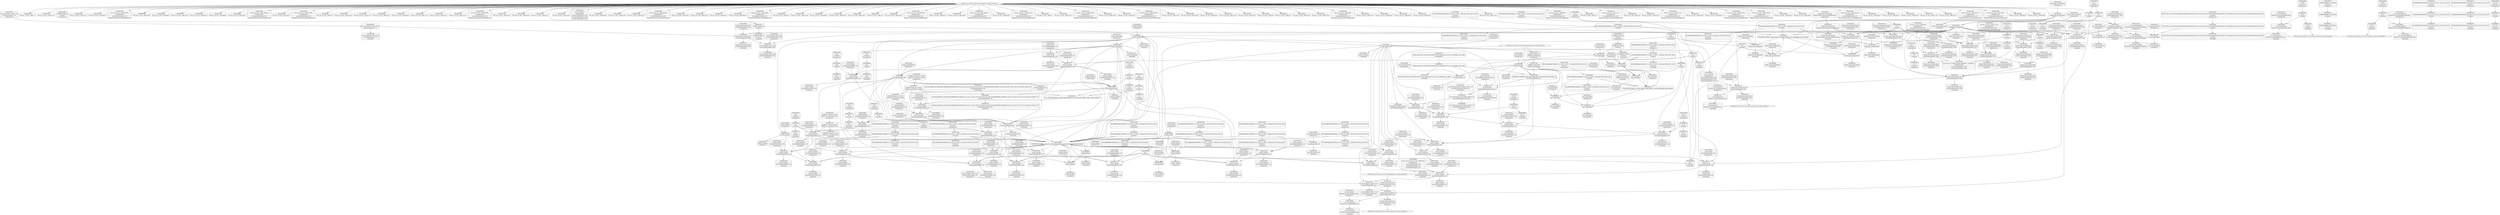 digraph {
	CE0x5455440 [shape=record,shape=Mrecord,label="{CE0x5455440|i8_4|*Constant*|*SummSource*}"]
	CE0x5442c10 [shape=record,shape=Mrecord,label="{CE0x5442c10|_ret_i32_%call3,_!dbg_!27729|security/selinux/hooks.c,5332}"]
	CE0x544f6a0 [shape=record,shape=Mrecord,label="{CE0x544f6a0|80:_i32,_112:_i8*,_:_CRE_47,48_}"]
	CE0x5481130 [shape=record,shape=Mrecord,label="{CE0x5481130|i64*_getelementptr_inbounds_(_11_x_i64_,_11_x_i64_*___llvm_gcov_ctr125,_i64_0,_i64_9)|*Constant*|*SummSink*}"]
	CE0x5476ac0 [shape=record,shape=Mrecord,label="{CE0x5476ac0|current_sid:tmp23|security/selinux/hooks.c,218|*SummSource*}"]
	CE0x5dbca30 [shape=record,shape=Mrecord,label="{CE0x5dbca30|80:_i32,_112:_i8*,_:_CRE_22,23_}"]
	CE0x5440470 [shape=record,shape=Mrecord,label="{CE0x5440470|current_sid:tmp7|security/selinux/hooks.c,218|*SummSink*}"]
	CE0x54486f0 [shape=record,shape=Mrecord,label="{CE0x54486f0|selinux_shm_associate:tmp2|*SummSource*}"]
	CE0x545dfb0 [shape=record,shape=Mrecord,label="{CE0x545dfb0|current_sid:do.end|*SummSink*}"]
	CE0x54620f0 [shape=record,shape=Mrecord,label="{CE0x54620f0|i64*_getelementptr_inbounds_(_11_x_i64_,_11_x_i64_*___llvm_gcov_ctr125,_i64_0,_i64_1)|*Constant*|*SummSink*}"]
	CE0x5443d50 [shape=record,shape=Mrecord,label="{CE0x5443d50|_call_void_lockdep_rcu_suspicious(i8*_getelementptr_inbounds_(_25_x_i8_,_25_x_i8_*_.str3,_i32_0,_i32_0),_i32_218,_i8*_getelementptr_inbounds_(_45_x_i8_,_45_x_i8_*_.str12,_i32_0,_i32_0))_#10,_!dbg_!27727|security/selinux/hooks.c,218}"]
	CE0x5438e10 [shape=record,shape=Mrecord,label="{CE0x5438e10|current_sid:tmp1|*SummSource*}"]
	CE0x545b040 [shape=record,shape=Mrecord,label="{CE0x545b040|current_sid:security|security/selinux/hooks.c,218}"]
	CE0x5438d30 [shape=record,shape=Mrecord,label="{CE0x5438d30|i64_1|*Constant*}"]
	"CONST[source:0(mediator),value:2(dynamic)][purpose:{object}][SnkIdx:2]"
	CE0x5455b50 [shape=record,shape=Mrecord,label="{CE0x5455b50|i32_0|*Constant*}"]
	CE0x544d050 [shape=record,shape=Mrecord,label="{CE0x544d050|80:_i32,_112:_i8*,_:_CRE_200,208_|*MultipleSource*|security/selinux/hooks.c,5327|Function::selinux_shm_associate&Arg::shp::}"]
	CE0x545a5c0 [shape=record,shape=Mrecord,label="{CE0x545a5c0|current_sid:tmp21|security/selinux/hooks.c,218}"]
	CE0x54303c0 [shape=record,shape=Mrecord,label="{CE0x54303c0|current_sid:sid|security/selinux/hooks.c,220|*SummSink*}"]
	CE0x547bfd0 [shape=record,shape=Mrecord,label="{CE0x547bfd0|i64*_getelementptr_inbounds_(_11_x_i64_,_11_x_i64_*___llvm_gcov_ctr125,_i64_0,_i64_0)|*Constant*|*SummSink*}"]
	CE0x5491800 [shape=record,shape=Mrecord,label="{CE0x5491800|get_current:tmp2}"]
	CE0x544c7b0 [shape=record,shape=Mrecord,label="{CE0x544c7b0|80:_i32,_112:_i8*,_:_CRE_32,33_}"]
	CE0x544f060 [shape=record,shape=Mrecord,label="{CE0x544f060|80:_i32,_112:_i8*,_:_CRE_28,29_}"]
	CE0x5478880 [shape=record,shape=Mrecord,label="{CE0x5478880|current_sid:tmp24|security/selinux/hooks.c,220|*SummSource*}"]
	CE0x544d5f0 [shape=record,shape=Mrecord,label="{CE0x544d5f0|selinux_shm_associate:security|security/selinux/hooks.c,5327}"]
	CE0x5431d30 [shape=record,shape=Mrecord,label="{CE0x5431d30|i32_(i32,_i32,_i16,_i32,_%struct.common_audit_data*)*_bitcast_(i32_(i32,_i32,_i16,_i32,_%struct.common_audit_data.495*)*_avc_has_perm_to_i32_(i32,_i32,_i16,_i32,_%struct.common_audit_data*)*)|*Constant*|*SummSource*}"]
	CE0x5450780 [shape=record,shape=Mrecord,label="{CE0x5450780|selinux_shm_associate:u|security/selinux/hooks.c,5330}"]
	CE0x542c0a0 [shape=record,shape=Mrecord,label="{CE0x542c0a0|selinux_shm_associate:entry}"]
	CE0x548d5e0 [shape=record,shape=Mrecord,label="{CE0x548d5e0|get_current:tmp3|*SummSink*}"]
	CE0x54475a0 [shape=record,shape=Mrecord,label="{CE0x54475a0|0:_i8,_:_GCMR_current_sid.__warned_internal_global_i8_0,_section_.data.unlikely_,_align_1:_elem_0:default:}"]
	CE0x5473410 [shape=record,shape=Mrecord,label="{CE0x5473410|current_sid:tmp15|security/selinux/hooks.c,218|*SummSource*}"]
	CE0x545f980 [shape=record,shape=Mrecord,label="{CE0x545f980|current_sid:tmp9|security/selinux/hooks.c,218|*SummSource*}"]
	CE0x54b6270 [shape=record,shape=Mrecord,label="{CE0x54b6270|get_current:tmp4|./arch/x86/include/asm/current.h,14}"]
	CE0x544f570 [shape=record,shape=Mrecord,label="{CE0x544f570|80:_i32,_112:_i8*,_:_CRE_46,47_}"]
	CE0x5445420 [shape=record,shape=Mrecord,label="{CE0x5445420|selinux_shm_associate:sid2|security/selinux/hooks.c,5332|*SummSource*}"]
	CE0x543e5c0 [shape=record,shape=Mrecord,label="{CE0x543e5c0|80:_i32,_112:_i8*,_:_CRE_112,120_|*MultipleSource*|security/selinux/hooks.c,5327|Function::selinux_shm_associate&Arg::shp::}"]
	CE0x5452d90 [shape=record,shape=Mrecord,label="{CE0x5452d90|current_sid:tmp3}"]
	CE0x54825c0 [shape=record,shape=Mrecord,label="{CE0x54825c0|current_sid:tmp20|security/selinux/hooks.c,218}"]
	CE0x5438ae0 [shape=record,shape=Mrecord,label="{CE0x5438ae0|80:_i32,_112:_i8*,_:_CRE_68,69_}"]
	CE0x543fb60 [shape=record,shape=Mrecord,label="{CE0x543fb60|80:_i32,_112:_i8*,_:_CRE_92,96_|*MultipleSource*|security/selinux/hooks.c,5327|Function::selinux_shm_associate&Arg::shp::}"]
	CE0x5443910 [shape=record,shape=Mrecord,label="{CE0x5443910|i8_1|*Constant*|*SummSink*}"]
	CE0x5482550 [shape=record,shape=Mrecord,label="{CE0x5482550|current_sid:tmp19|security/selinux/hooks.c,218|*SummSink*}"]
	CE0x545b0b0 [shape=record,shape=Mrecord,label="{CE0x545b0b0|current_sid:security|security/selinux/hooks.c,218|*SummSource*}"]
	CE0x5440590 [shape=record,shape=Mrecord,label="{CE0x5440590|80:_i32,_112:_i8*,_:_CRE_4,5_}"]
	CE0x542a700 [shape=record,shape=Mrecord,label="{CE0x542a700|current_sid:do.body|*SummSource*}"]
	CE0x545f880 [shape=record,shape=Mrecord,label="{CE0x545f880|current_sid:tmp9|security/selinux/hooks.c,218}"]
	CE0x54504d0 [shape=record,shape=Mrecord,label="{CE0x54504d0|selinux_shm_associate:key|security/selinux/hooks.c,5330|*SummSource*}"]
	CE0x542eb40 [shape=record,shape=Mrecord,label="{CE0x542eb40|_ret_i32_%call3,_!dbg_!27729|security/selinux/hooks.c,5332|*SummSink*}"]
	CE0x54460a0 [shape=record,shape=Mrecord,label="{CE0x54460a0|selinux_shm_associate:tmp7|security/selinux/hooks.c,5332|*SummSource*}"]
	CE0x5446d10 [shape=record,shape=Mrecord,label="{CE0x5446d10|GLOBAL:get_current|*Constant*|*SummSink*}"]
	CE0x5459e40 [shape=record,shape=Mrecord,label="{CE0x5459e40|i32_78|*Constant*}"]
	"CONST[source:0(mediator),value:2(dynamic)][purpose:{subject}][SrcIdx:3]"
	CE0x5451780 [shape=record,shape=Mrecord,label="{CE0x5451780|80:_i32,_112:_i8*,_:_CRE_15,16_}"]
	CE0x54488f0 [shape=record,shape=Mrecord,label="{CE0x54488f0|80:_i32,_112:_i8*,_:_CRE_48,49_}"]
	CE0x5427f90 [shape=record,shape=Mrecord,label="{CE0x5427f90|avc_has_perm:entry}"]
	CE0x5445db0 [shape=record,shape=Mrecord,label="{CE0x5445db0|selinux_shm_associate:call3|security/selinux/hooks.c,5332}"]
	CE0x5463040 [shape=record,shape=Mrecord,label="{CE0x5463040|GLOBAL:lockdep_rcu_suspicious|*Constant*}"]
	CE0x544ae80 [shape=record,shape=Mrecord,label="{CE0x544ae80|COLLAPSED:_GCMRE___llvm_gcov_ctr125_internal_global_11_x_i64_zeroinitializer:_elem_0:default:}"]
	CE0x543d8d0 [shape=record,shape=Mrecord,label="{CE0x543d8d0|current_sid:tmp3|*SummSink*}"]
	CE0x5474e20 [shape=record,shape=Mrecord,label="{CE0x5474e20|i64*_getelementptr_inbounds_(_11_x_i64_,_11_x_i64_*___llvm_gcov_ctr125,_i64_0,_i64_6)|*Constant*|*SummSource*}"]
	CE0x547c3a0 [shape=record,shape=Mrecord,label="{CE0x547c3a0|GLOBAL:current_task|Global_var:current_task|*SummSource*}"]
	CE0x54815d0 [shape=record,shape=Mrecord,label="{CE0x54815d0|current_sid:tmp17|security/selinux/hooks.c,218|*SummSink*}"]
	CE0x545ef00 [shape=record,shape=Mrecord,label="{CE0x545ef00|current_sid:tmp5|security/selinux/hooks.c,218|*SummSource*}"]
	CE0x54449f0 [shape=record,shape=Mrecord,label="{CE0x54449f0|selinux_shm_associate:u|security/selinux/hooks.c,5330|*SummSink*}"]
	CE0x5436990 [shape=record,shape=Mrecord,label="{CE0x5436990|i32_0|*Constant*}"]
	CE0x54b6c80 [shape=record,shape=Mrecord,label="{CE0x54b6c80|get_current:tmp}"]
	CE0x5459eb0 [shape=record,shape=Mrecord,label="{CE0x5459eb0|i32_78|*Constant*|*SummSink*}"]
	CE0x544c5d0 [shape=record,shape=Mrecord,label="{CE0x544c5d0|80:_i32,_112:_i8*,_:_CRE_30,31_}"]
	CE0x5433a20 [shape=record,shape=Mrecord,label="{CE0x5433a20|selinux_shm_associate:ad|security/selinux/hooks.c, 5324}"]
	CE0x5443490 [shape=record,shape=Mrecord,label="{CE0x5443490|current_sid:tmp16|security/selinux/hooks.c,218|*SummSink*}"]
	CE0x545a0b0 [shape=record,shape=Mrecord,label="{CE0x545a0b0|COLLAPSED:_GCMRE_current_task_external_global_%struct.task_struct*:_elem_0::|security/selinux/hooks.c,218}"]
	CE0x545f600 [shape=record,shape=Mrecord,label="{CE0x545f600|current_sid:tmp10|security/selinux/hooks.c,218}"]
	CE0x5452f70 [shape=record,shape=Mrecord,label="{CE0x5452f70|i64_1|*Constant*}"]
	CE0x5428550 [shape=record,shape=Mrecord,label="{CE0x5428550|i32_64|*Constant*|*SummSource*}"]
	CE0x543ec40 [shape=record,shape=Mrecord,label="{CE0x543ec40|get_current:entry|*SummSink*}"]
	CE0x542b940 [shape=record,shape=Mrecord,label="{CE0x542b940|selinux_shm_associate:call|security/selinux/hooks.c,5325|*SummSink*}"]
	CE0x5451140 [shape=record,shape=Mrecord,label="{CE0x5451140|selinux_shm_associate:tmp6|security/selinux/hooks.c,5330}"]
	CE0x5430b60 [shape=record,shape=Mrecord,label="{CE0x5430b60|selinux_shm_associate:shm_perm1|security/selinux/hooks.c,5330|*SummSink*}"]
	CE0x5452ac0 [shape=record,shape=Mrecord,label="{CE0x5452ac0|current_sid:tmp2}"]
	CE0x542e220 [shape=record,shape=Mrecord,label="{CE0x542e220|i64*_getelementptr_inbounds_(_2_x_i64_,_2_x_i64_*___llvm_gcov_ctr312,_i64_0,_i64_0)|*Constant*|*SummSink*}"]
	CE0x54467c0 [shape=record,shape=Mrecord,label="{CE0x54467c0|current_sid:call4|security/selinux/hooks.c,218|*SummSink*}"]
	CE0x5445c40 [shape=record,shape=Mrecord,label="{CE0x5445c40|selinux_shm_associate:tmp7|security/selinux/hooks.c,5332}"]
	CE0x542dc90 [shape=record,shape=Mrecord,label="{CE0x542dc90|current_sid:tmp6|security/selinux/hooks.c,218|*SummSink*}"]
	CE0x5476ff0 [shape=record,shape=Mrecord,label="{CE0x5476ff0|i32_1|*Constant*}"]
	CE0x542aa20 [shape=record,shape=Mrecord,label="{CE0x542aa20|current_sid:land.lhs.true|*SummSource*}"]
	CE0x542a7a0 [shape=record,shape=Mrecord,label="{CE0x542a7a0|current_sid:do.body|*SummSink*}"]
	CE0x543f2b0 [shape=record,shape=Mrecord,label="{CE0x543f2b0|selinux_shm_associate:tmp3|*SummSink*}"]
	CE0x5473160 [shape=record,shape=Mrecord,label="{CE0x5473160|i64*_getelementptr_inbounds_(_11_x_i64_,_11_x_i64_*___llvm_gcov_ctr125,_i64_0,_i64_8)|*Constant*|*SummSink*}"]
	CE0x5435180 [shape=record,shape=Mrecord,label="{CE0x5435180|80:_i32,_112:_i8*,_:_CRE_40,41_}"]
	CE0x543b860 [shape=record,shape=Mrecord,label="{CE0x543b860|80:_i32,_112:_i8*,_:_CRE_3,4_}"]
	CE0x545a960 [shape=record,shape=Mrecord,label="{CE0x545a960|current_sid:tmp21|security/selinux/hooks.c,218|*SummSink*}"]
	CE0x544ee80 [shape=record,shape=Mrecord,label="{CE0x544ee80|80:_i32,_112:_i8*,_:_CRE_26,27_}"]
	CE0x5434500 [shape=record,shape=Mrecord,label="{CE0x5434500|selinux_shm_associate:tmp2|*SummSink*}"]
	CE0x545e190 [shape=record,shape=Mrecord,label="{CE0x545e190|current_sid:if.end|*SummSink*}"]
	CE0x543ce40 [shape=record,shape=Mrecord,label="{CE0x543ce40|80:_i32,_112:_i8*,_:_CRE_160,168_|*MultipleSource*|security/selinux/hooks.c,5327|Function::selinux_shm_associate&Arg::shp::}"]
	CE0x544c990 [shape=record,shape=Mrecord,label="{CE0x544c990|selinux_shm_associate:shm_perm|security/selinux/hooks.c,5327}"]
	CE0x54321f0 [shape=record,shape=Mrecord,label="{CE0x54321f0|i32_(i32,_i32,_i16,_i32,_%struct.common_audit_data*)*_bitcast_(i32_(i32,_i32,_i16,_i32,_%struct.common_audit_data.495*)*_avc_has_perm_to_i32_(i32,_i32,_i16,_i32,_%struct.common_audit_data*)*)|*Constant*}"]
	CE0x5441120 [shape=record,shape=Mrecord,label="{CE0x5441120|80:_i32,_112:_i8*,_:_CRE_56,57_}"]
	CE0x5440ec0 [shape=record,shape=Mrecord,label="{CE0x5440ec0|80:_i32,_112:_i8*,_:_CRE_54,55_}"]
	CE0x5438f40 [shape=record,shape=Mrecord,label="{CE0x5438f40|current_sid:call|security/selinux/hooks.c,218|*SummSource*}"]
	CE0x5462f30 [shape=record,shape=Mrecord,label="{CE0x5462f30|i8*_getelementptr_inbounds_(_25_x_i8_,_25_x_i8_*_.str3,_i32_0,_i32_0)|*Constant*|*SummSink*}"]
	CE0x5476630 [shape=record,shape=Mrecord,label="{CE0x5476630|current_sid:tmp22|security/selinux/hooks.c,218|*SummSource*}"]
	CE0x545f490 [shape=record,shape=Mrecord,label="{CE0x545f490|i64_4|*Constant*|*SummSink*}"]
	CE0x544ce30 [shape=record,shape=Mrecord,label="{CE0x544ce30|80:_i32,_112:_i8*,_:_CRE_192,200_|*MultipleSource*|security/selinux/hooks.c,5327|Function::selinux_shm_associate&Arg::shp::}"]
	CE0x5438750 [shape=record,shape=Mrecord,label="{CE0x5438750|80:_i32,_112:_i8*,_:_CRE_65,66_}"]
	CE0x543a020 [shape=record,shape=Mrecord,label="{CE0x543a020|current_sid:if.then|*SummSource*}"]
	CE0x547c1e0 [shape=record,shape=Mrecord,label="{CE0x547c1e0|get_current:tmp4|./arch/x86/include/asm/current.h,14|*SummSink*}"]
	CE0x543e420 [shape=record,shape=Mrecord,label="{CE0x543e420|80:_i32,_112:_i8*,_:_CRE_104,112_|*MultipleSource*|security/selinux/hooks.c,5327|Function::selinux_shm_associate&Arg::shp::}"]
	CE0x544a1b0 [shape=record,shape=Mrecord,label="{CE0x544a1b0|i64*_getelementptr_inbounds_(_2_x_i64_,_2_x_i64_*___llvm_gcov_ctr312,_i64_0,_i64_1)|*Constant*|*SummSink*}"]
	"CONST[source:0(mediator),value:0(static)][purpose:{operation}][SnkIdx:3]"
	CE0x5451450 [shape=record,shape=Mrecord,label="{CE0x5451450|avc_has_perm:entry|*SummSink*}"]
	CE0x544ca00 [shape=record,shape=Mrecord,label="{CE0x544ca00|80:_i32,_112:_i8*,_:_CRE_6,7_}"]
	CE0x545bd20 [shape=record,shape=Mrecord,label="{CE0x545bd20|i64_2|*Constant*|*SummSource*}"]
	CE0x5481860 [shape=record,shape=Mrecord,label="{CE0x5481860|current_sid:tmp18|security/selinux/hooks.c,218}"]
	CE0x5450a80 [shape=record,shape=Mrecord,label="{CE0x5450a80|selinux_shm_associate:key|security/selinux/hooks.c,5330|*SummSink*}"]
	CE0x5482940 [shape=record,shape=Mrecord,label="{CE0x5482940|current_sid:tmp13|security/selinux/hooks.c,218|*SummSink*}"]
	CE0x544d870 [shape=record,shape=Mrecord,label="{CE0x544d870|avc_has_perm:tsid|Function::avc_has_perm&Arg::tsid::|*SummSink*}"]
	CE0x545f380 [shape=record,shape=Mrecord,label="{CE0x545f380|i64_4|*Constant*|*SummSource*}"]
	CE0x5448c70 [shape=record,shape=Mrecord,label="{CE0x5448c70|80:_i32,_112:_i8*,_:_CRE_51,52_}"]
	CE0x544d360 [shape=record,shape=Mrecord,label="{CE0x544d360|i32_10|*Constant*|*SummSink*}"]
	CE0x5435990 [shape=record,shape=Mrecord,label="{CE0x5435990|_call_void_mcount()_#3|*SummSink*}"]
	CE0x54767a0 [shape=record,shape=Mrecord,label="{CE0x54767a0|current_sid:tmp23|security/selinux/hooks.c,218}"]
	CE0x67fe030 [shape=record,shape=Mrecord,label="{CE0x67fe030|selinux_shm_associate:shm_perm|security/selinux/hooks.c,5327|*SummSource*}"]
	CE0x543d7d0 [shape=record,shape=Mrecord,label="{CE0x543d7d0|current_sid:tmp3|*SummSource*}"]
	CE0x545bc20 [shape=record,shape=Mrecord,label="{CE0x545bc20|i64_0|*Constant*}"]
	CE0x543cc60 [shape=record,shape=Mrecord,label="{CE0x543cc60|80:_i32,_112:_i8*,_:_CRE_152,160_|*MultipleSource*|security/selinux/hooks.c,5327|Function::selinux_shm_associate&Arg::shp::}"]
	CE0x544fef0 [shape=record,shape=Mrecord,label="{CE0x544fef0|GLOBAL:current_sid|*Constant*|*SummSink*}"]
	CE0x67fdf50 [shape=record,shape=Mrecord,label="{CE0x67fdf50|selinux_shm_associate:shp|Function::selinux_shm_associate&Arg::shp::|*SummSource*}"]
	CE0x5441380 [shape=record,shape=Mrecord,label="{CE0x5441380|80:_i32,_112:_i8*,_:_CRE_58,59_}"]
	CE0x543ef80 [shape=record,shape=Mrecord,label="{CE0x543ef80|_ret_%struct.task_struct*_%tmp4,_!dbg_!27714|./arch/x86/include/asm/current.h,14|*SummSink*}"]
	CE0x544f230 [shape=record,shape=Mrecord,label="{CE0x544f230|80:_i32,_112:_i8*,_:_CRE_43,44_}"]
	CE0x5455ef0 [shape=record,shape=Mrecord,label="{CE0x5455ef0|i64*_getelementptr_inbounds_(_2_x_i64_,_2_x_i64_*___llvm_gcov_ctr312,_i64_0,_i64_1)|*Constant*}"]
	CE0x543d5c0 [shape=record,shape=Mrecord,label="{CE0x543d5c0|80:_i32,_112:_i8*,_:_CRE_184,192_|*MultipleSource*|security/selinux/hooks.c,5327|Function::selinux_shm_associate&Arg::shp::}"]
	CE0x5441560 [shape=record,shape=Mrecord,label="{CE0x5441560|current_sid:tmp10|security/selinux/hooks.c,218|*SummSource*}"]
	CE0x543b2a0 [shape=record,shape=Mrecord,label="{CE0x543b2a0|80:_i32,_112:_i8*,_:_CRE_37,38_}"]
	CE0x54750d0 [shape=record,shape=Mrecord,label="{CE0x54750d0|i64*_getelementptr_inbounds_(_11_x_i64_,_11_x_i64_*___llvm_gcov_ctr125,_i64_0,_i64_6)|*Constant*|*SummSink*}"]
	CE0x5476c40 [shape=record,shape=Mrecord,label="{CE0x5476c40|current_sid:tmp23|security/selinux/hooks.c,218|*SummSink*}"]
	CE0x544e980 [shape=record,shape=Mrecord,label="{CE0x544e980|i32_1|*Constant*|*SummSink*}"]
	CE0x54945a0 [shape=record,shape=Mrecord,label="{CE0x54945a0|i64*_getelementptr_inbounds_(_2_x_i64_,_2_x_i64_*___llvm_gcov_ctr98,_i64_0,_i64_1)|*Constant*|*SummSink*}"]
	CE0x542db10 [shape=record,shape=Mrecord,label="{CE0x542db10|current_sid:tmp|*SummSink*}"]
	CE0x543ae90 [shape=record,shape=Mrecord,label="{CE0x543ae90|get_current:tmp1|*SummSource*}"]
	CE0x5439f20 [shape=record,shape=Mrecord,label="{CE0x5439f20|current_sid:if.then}"]
	CE0x5430f60 [shape=record,shape=Mrecord,label="{CE0x5430f60|selinux_shm_associate:tmp5|security/selinux/hooks.c,5327}"]
	CE0x5455740 [shape=record,shape=Mrecord,label="{CE0x5455740|selinux_shm_associate:shm_perm1|security/selinux/hooks.c,5330|*SummSource*}"]
	CE0x54432b0 [shape=record,shape=Mrecord,label="{CE0x54432b0|current_sid:tmp16|security/selinux/hooks.c,218|*SummSource*}"]
	CE0x5462c50 [shape=record,shape=Mrecord,label="{CE0x5462c50|i8*_getelementptr_inbounds_(_25_x_i8_,_25_x_i8_*_.str3,_i32_0,_i32_0)|*Constant*}"]
	CE0x54424f0 [shape=record,shape=Mrecord,label="{CE0x54424f0|avc_has_perm:auditdata|Function::avc_has_perm&Arg::auditdata::|*SummSink*}"]
	CE0x542db80 [shape=record,shape=Mrecord,label="{CE0x542db80|current_sid:tmp6|security/selinux/hooks.c,218|*SummSource*}"]
	CE0x5433db0 [shape=record,shape=Mrecord,label="{CE0x5433db0|80:_i32,_112:_i8*,_:_CRE_18,19_}"]
	CE0x5445b30 [shape=record,shape=Mrecord,label="{CE0x5445b30|4:_i32,_:_CRE_4,8_|*MultipleSource*|security/selinux/hooks.c,5332|security/selinux/hooks.c,5327|security/selinux/hooks.c,5327}"]
	CE0x545fa50 [shape=record,shape=Mrecord,label="{CE0x545fa50|current_sid:tmp9|security/selinux/hooks.c,218|*SummSink*}"]
	CE0x5435090 [shape=record,shape=Mrecord,label="{CE0x5435090|80:_i32,_112:_i8*,_:_CRE_39,40_}"]
	CE0x542ddd0 [shape=record,shape=Mrecord,label="{CE0x542ddd0|_ret_i32_%tmp24,_!dbg_!27742|security/selinux/hooks.c,220|*SummSink*}"]
	CE0x542e6c0 [shape=record,shape=Mrecord,label="{CE0x542e6c0|selinux_shm_associate:entry|*SummSource*}"]
	CE0x5440170 [shape=record,shape=Mrecord,label="{CE0x5440170|current_sid:tmp7|security/selinux/hooks.c,218}"]
	CE0x54828d0 [shape=record,shape=Mrecord,label="{CE0x54828d0|current_sid:tmp13|security/selinux/hooks.c,218|*SummSource*}"]
	CE0x545ace0 [shape=record,shape=Mrecord,label="{CE0x545ace0|i32_22|*Constant*|*SummSink*}"]
	CE0x5dbcc10 [shape=record,shape=Mrecord,label="{CE0x5dbcc10|80:_i32,_112:_i8*,_:_CRE_24,25_}"]
	CE0x5441bf0 [shape=record,shape=Mrecord,label="{CE0x5441bf0|current_sid:tmp11|security/selinux/hooks.c,218|*SummSink*}"]
	CE0x5441a70 [shape=record,shape=Mrecord,label="{CE0x5441a70|current_sid:tmp11|security/selinux/hooks.c,218|*SummSource*}"]
	CE0x544df50 [shape=record,shape=Mrecord,label="{CE0x544df50|selinux_shm_associate:tmp4|security/selinux/hooks.c,5327|*SummSource*}"]
	CE0x54508d0 [shape=record,shape=Mrecord,label="{CE0x54508d0|selinux_shm_associate:call3|security/selinux/hooks.c,5332|*SummSource*}"]
	CE0x545ffb0 [shape=record,shape=Mrecord,label="{CE0x545ffb0|i64*_getelementptr_inbounds_(_11_x_i64_,_11_x_i64_*___llvm_gcov_ctr125,_i64_0,_i64_1)|*Constant*}"]
	CE0x5482180 [shape=record,shape=Mrecord,label="{CE0x5482180|current_sid:tmp19|security/selinux/hooks.c,218|*SummSource*}"]
	CE0x5460d00 [shape=record,shape=Mrecord,label="{CE0x5460d00|current_sid:tmp8|security/selinux/hooks.c,218|*SummSink*}"]
	CE0x545c030 [shape=record,shape=Mrecord,label="{CE0x545c030|current_sid:tmp4|security/selinux/hooks.c,218|*SummSink*}"]
	CE0x5443790 [shape=record,shape=Mrecord,label="{CE0x5443790|i8_1|*Constant*|*SummSource*}"]
	CE0x5480a00 [shape=record,shape=Mrecord,label="{CE0x5480a00|i8*_getelementptr_inbounds_(_45_x_i8_,_45_x_i8_*_.str12,_i32_0,_i32_0)|*Constant*}"]
	CE0x54561b0 [shape=record,shape=Mrecord,label="{CE0x54561b0|current_sid:tmp20|security/selinux/hooks.c,218|*SummSource*}"]
	CE0x5441250 [shape=record,shape=Mrecord,label="{CE0x5441250|80:_i32,_112:_i8*,_:_CRE_57,58_}"]
	CE0x545bf60 [shape=record,shape=Mrecord,label="{CE0x545bf60|current_sid:tmp4|security/selinux/hooks.c,218|*SummSource*}"]
	CE0x5491cc0 [shape=record,shape=Mrecord,label="{CE0x5491cc0|get_current:tmp2|*SummSource*}"]
	CE0x5435aa0 [shape=record,shape=Mrecord,label="{CE0x5435aa0|current_sid:call|security/selinux/hooks.c,218}"]
	CE0x5454360 [shape=record,shape=Mrecord,label="{CE0x5454360|selinux_shm_associate:tmp5|security/selinux/hooks.c,5327|*SummSink*}"]
	CE0x54947d0 [shape=record,shape=Mrecord,label="{CE0x54947d0|get_current:tmp1|*SummSink*}"]
	CE0x5432070 [shape=record,shape=Mrecord,label="{CE0x5432070|selinux_shm_associate:call3|security/selinux/hooks.c,5332|*SummSink*}"]
	CE0x545bcb0 [shape=record,shape=Mrecord,label="{CE0x545bcb0|i64_2|*Constant*}"]
	CE0x54478d0 [shape=record,shape=Mrecord,label="{CE0x54478d0|current_sid:tobool1|security/selinux/hooks.c,218}"]
	CE0x5478dd0 [shape=record,shape=Mrecord,label="{CE0x5478dd0|i64*_getelementptr_inbounds_(_2_x_i64_,_2_x_i64_*___llvm_gcov_ctr98,_i64_0,_i64_0)|*Constant*|*SummSource*}"]
	CE0x6ad8a00 [shape=record,shape=Mrecord,label="{CE0x6ad8a00|selinux_shm_associate:shm_perm|security/selinux/hooks.c,5327|*SummSink*}"]
	CE0x543ae20 [shape=record,shape=Mrecord,label="{CE0x543ae20|get_current:tmp1}"]
	CE0x5427bc0 [shape=record,shape=Mrecord,label="{CE0x5427bc0|avc_has_perm:ssid|Function::avc_has_perm&Arg::ssid::|*SummSink*}"]
	CE0x547c2a0 [shape=record,shape=Mrecord,label="{CE0x547c2a0|GLOBAL:current_task|Global_var:current_task}"]
	CE0x544b8b0 [shape=record,shape=Mrecord,label="{CE0x544b8b0|current_sid:bb|*SummSink*}"]
	CE0x545b410 [shape=record,shape=Mrecord,label="{CE0x545b410|%struct.task_struct*_(%struct.task_struct**)*_asm_movq_%gs:$_1:P_,$0_,_r,im,_dirflag_,_fpsr_,_flags_|*SummSource*}"]
	CE0x5440cb0 [shape=record,shape=Mrecord,label="{CE0x5440cb0|current_sid:tmp8|security/selinux/hooks.c,218}"]
	CE0x5461060 [shape=record,shape=Mrecord,label="{CE0x5461060|current_sid:tobool1|security/selinux/hooks.c,218|*SummSink*}"]
	CE0x545e750 [shape=record,shape=Mrecord,label="{CE0x545e750|GLOBAL:__llvm_gcov_ctr125|Global_var:__llvm_gcov_ctr125}"]
	CE0x54444c0 [shape=record,shape=Mrecord,label="{CE0x54444c0|avc_has_perm:ssid|Function::avc_has_perm&Arg::ssid::}"]
	CE0x5450e30 [shape=record,shape=Mrecord,label="{CE0x5450e30|i32_3|*Constant*|*SummSource*}"]
	CE0x54761c0 [shape=record,shape=Mrecord,label="{CE0x54761c0|current_sid:security|security/selinux/hooks.c,218|*SummSink*}"]
	CE0x5450dc0 [shape=record,shape=Mrecord,label="{CE0x5450dc0|i32_3|*Constant*}"]
	CE0x542a890 [shape=record,shape=Mrecord,label="{CE0x542a890|current_sid:land.lhs.true}"]
	CE0x544cbe0 [shape=record,shape=Mrecord,label="{CE0x544cbe0|80:_i32,_112:_i8*,_:_CRE_8,9_}"]
	CE0x6ad8a70 [shape=record,shape=Mrecord,label="{CE0x6ad8a70|80:_i32,_112:_i8*,_:_CRE_0,1_}"]
	CE0x5435360 [shape=record,shape=Mrecord,label="{CE0x5435360|80:_i32,_112:_i8*,_:_CRE_42,43_}"]
	CE0x5436c70 [shape=record,shape=Mrecord,label="{CE0x5436c70|selinux_shm_associate:shp|Function::selinux_shm_associate&Arg::shp::}"]
	CE0x5446660 [shape=record,shape=Mrecord,label="{CE0x5446660|current_sid:call4|security/selinux/hooks.c,218|*SummSource*}"]
	CE0x543ad50 [shape=record,shape=Mrecord,label="{CE0x543ad50|selinux_shm_associate:bb|*SummSink*}"]
	CE0x5478b20 [shape=record,shape=Mrecord,label="{CE0x5478b20|get_current:bb|*SummSource*}"]
	CE0x544de20 [shape=record,shape=Mrecord,label="{CE0x544de20|i32_64|*Constant*}"]
	CE0x543af30 [shape=record,shape=Mrecord,label="{CE0x543af30|80:_i32,_112:_i8*,_:_CRE_33,34_}"]
	CE0x5428630 [shape=record,shape=Mrecord,label="{CE0x5428630|i32_64|*Constant*|*SummSink*}"]
	CE0x54287a0 [shape=record,shape=Mrecord,label="{CE0x54287a0|avc_has_perm:requested|Function::avc_has_perm&Arg::requested::|*SummSink*}"]
	CE0x5443e30 [shape=record,shape=Mrecord,label="{CE0x5443e30|_call_void_lockdep_rcu_suspicious(i8*_getelementptr_inbounds_(_25_x_i8_,_25_x_i8_*_.str3,_i32_0,_i32_0),_i32_218,_i8*_getelementptr_inbounds_(_45_x_i8_,_45_x_i8_*_.str12,_i32_0,_i32_0))_#10,_!dbg_!27727|security/selinux/hooks.c,218|*SummSink*}"]
	CE0x545b270 [shape=record,shape=Mrecord,label="{CE0x545b270|%struct.task_struct*_(%struct.task_struct**)*_asm_movq_%gs:$_1:P_,$0_,_r,im,_dirflag_,_fpsr_,_flags_}"]
	CE0x544d580 [shape=record,shape=Mrecord,label="{CE0x544d580|selinux_shm_associate:security|security/selinux/hooks.c,5327|*SummSource*}"]
	CE0x5473fd0 [shape=record,shape=Mrecord,label="{CE0x5473fd0|current_sid:do.body}"]
	CE0x54468f0 [shape=record,shape=Mrecord,label="{CE0x54468f0|GLOBAL:get_current|*Constant*}"]
	CE0x54601d0 [shape=record,shape=Mrecord,label="{CE0x54601d0|current_sid:tmp1|*SummSink*}"]
	CE0x545a740 [shape=record,shape=Mrecord,label="{CE0x545a740|current_sid:tmp21|security/selinux/hooks.c,218|*SummSource*}"]
	CE0x542bb00 [shape=record,shape=Mrecord,label="{CE0x542bb00|selinux_shm_associate:bb}"]
	CE0x543f790 [shape=record,shape=Mrecord,label="{CE0x543f790|80:_i32,_112:_i8*,_:_CRE_84,88_|*MultipleSource*|security/selinux/hooks.c,5327|Function::selinux_shm_associate&Arg::shp::}"]
	CE0x5447760 [shape=record,shape=Mrecord,label="{CE0x5447760|current_sid:tmp8|security/selinux/hooks.c,218|*SummSource*}"]
	CE0x544ffb0 [shape=record,shape=Mrecord,label="{CE0x544ffb0|current_sid:entry}"]
	CE0x5440dd0 [shape=record,shape=Mrecord,label="{CE0x5440dd0|80:_i32,_112:_i8*,_:_CRE_53,54_}"]
	CE0x5452ba0 [shape=record,shape=Mrecord,label="{CE0x5452ba0|current_sid:tmp2|*SummSink*}"]
	CE0x545a280 [shape=record,shape=Mrecord,label="{CE0x545a280|current_sid:cred|security/selinux/hooks.c,218|*SummSink*}"]
	CE0x54407a0 [shape=record,shape=Mrecord,label="{CE0x54407a0|GLOBAL:current_sid.__warned|Global_var:current_sid.__warned}"]
	CE0x54768a0 [shape=record,shape=Mrecord,label="{CE0x54768a0|current_sid:tmp22|security/selinux/hooks.c,218|*SummSink*}"]
	CE0x545b180 [shape=record,shape=Mrecord,label="{CE0x545b180|GLOBAL:current_task|Global_var:current_task|*SummSink*}"]
	CE0x5442670 [shape=record,shape=Mrecord,label="{CE0x5442670|_ret_i32_%retval.0,_!dbg_!27728|security/selinux/avc.c,775|*SummSource*}"]
	CE0x54455e0 [shape=record,shape=Mrecord,label="{CE0x54455e0|selinux_shm_associate:sid2|security/selinux/hooks.c,5332|*SummSink*}"]
	CE0x5459f20 [shape=record,shape=Mrecord,label="{CE0x5459f20|i32_78|*Constant*|*SummSource*}"]
	CE0x54b60d0 [shape=record,shape=Mrecord,label="{CE0x54b60d0|_call_void_mcount()_#3|*SummSource*}"]
	CE0x5428290 [shape=record,shape=Mrecord,label="{CE0x5428290|avc_has_perm:tclass|Function::avc_has_perm&Arg::tclass::|*SummSink*}"]
	CE0x5438da0 [shape=record,shape=Mrecord,label="{CE0x5438da0|current_sid:tmp1}"]
	CE0x5461920 [shape=record,shape=Mrecord,label="{CE0x5461920|current_sid:call|security/selinux/hooks.c,218|*SummSink*}"]
	CE0x542d490 [shape=record,shape=Mrecord,label="{CE0x542d490|selinux_shm_associate:tmp1|*SummSource*}"]
	CE0x544d740 [shape=record,shape=Mrecord,label="{CE0x544d740|avc_has_perm:tsid|Function::avc_has_perm&Arg::tsid::|*SummSource*}"]
	CE0x5440ff0 [shape=record,shape=Mrecord,label="{CE0x5440ff0|80:_i32,_112:_i8*,_:_CRE_55,56_}"]
	CE0x545eba0 [shape=record,shape=Mrecord,label="{CE0x545eba0|i64_0|*Constant*|*SummSource*}"]
	CE0x544f810 [shape=record,shape=Mrecord,label="{CE0x544f810|i64*_getelementptr_inbounds_(_2_x_i64_,_2_x_i64_*___llvm_gcov_ctr312,_i64_0,_i64_0)|*Constant*|*SummSource*}"]
	CE0x544d3d0 [shape=record,shape=Mrecord,label="{CE0x544d3d0|selinux_shm_associate:tmp4|security/selinux/hooks.c,5327}"]
	CE0x545be60 [shape=record,shape=Mrecord,label="{CE0x545be60|current_sid:tmp4|security/selinux/hooks.c,218}"]
	CE0x5447f30 [shape=record,shape=Mrecord,label="{CE0x5447f30|current_sid:tobool|security/selinux/hooks.c,218}"]
	CE0x545e930 [shape=record,shape=Mrecord,label="{CE0x545e930|GLOBAL:__llvm_gcov_ctr125|Global_var:__llvm_gcov_ctr125|*SummSource*}"]
	CE0x543bb10 [shape=record,shape=Mrecord,label="{CE0x543bb10|get_current:tmp|*SummSink*}"]
	CE0x5450a10 [shape=record,shape=Mrecord,label="{CE0x5450a10|selinux_shm_associate:key|security/selinux/hooks.c,5330}"]
	CE0x544a660 [shape=record,shape=Mrecord,label="{CE0x544a660|80:_i32,_112:_i8*,_:_CRE_61,62_}"]
	CE0x543ea90 [shape=record,shape=Mrecord,label="{CE0x543ea90|get_current:entry}"]
	CE0x543bb80 [shape=record,shape=Mrecord,label="{CE0x543bb80|i64_1|*Constant*}"]
	CE0x545a870 [shape=record,shape=Mrecord,label="{CE0x545a870|i32_22|*Constant*}"]
	CE0x54a5a30 [shape=record,shape=Mrecord,label="{CE0x54a5a30|get_current:tmp3}"]
	CE0x544db80 [shape=record,shape=Mrecord,label="{CE0x544db80|i16_28|*Constant*|*SummSource*}"]
	CE0x5441e30 [shape=record,shape=Mrecord,label="{CE0x5441e30|selinux_shm_associate:call|security/selinux/hooks.c,5325|*SummSource*}"]
	CE0x544a790 [shape=record,shape=Mrecord,label="{CE0x544a790|80:_i32,_112:_i8*,_:_CRE_62,63_}"]
	CE0x545ba10 [shape=record,shape=Mrecord,label="{CE0x545ba10|i64_3|*Constant*|*SummSource*}"]
	CE0x5444880 [shape=record,shape=Mrecord,label="{CE0x5444880|selinux_shm_associate:u|security/selinux/hooks.c,5330|*SummSource*}"]
	CE0x54724b0 [shape=record,shape=Mrecord,label="{CE0x54724b0|i64*_getelementptr_inbounds_(_11_x_i64_,_11_x_i64_*___llvm_gcov_ctr125,_i64_0,_i64_8)|*Constant*|*SummSource*}"]
	CE0x543fd50 [shape=record,shape=Mrecord,label="{CE0x543fd50|current_sid:tmp5|security/selinux/hooks.c,218|*SummSink*}"]
	CE0x5482f20 [shape=record,shape=Mrecord,label="{CE0x5482f20|current_sid:tmp14|security/selinux/hooks.c,218|*SummSink*}"]
	CE0x5442390 [shape=record,shape=Mrecord,label="{CE0x5442390|avc_has_perm:auditdata|Function::avc_has_perm&Arg::auditdata::}"]
	CE0x5430690 [shape=record,shape=Mrecord,label="{CE0x5430690|0:_i32,_4:_i32,_8:_i32,_12:_i32,_:_CMRE_4,8_|*MultipleSource*|security/selinux/hooks.c,218|security/selinux/hooks.c,218|security/selinux/hooks.c,220}"]
	CE0x5461190 [shape=record,shape=Mrecord,label="{CE0x5461190|i64_4|*Constant*}"]
	CE0x5480810 [shape=record,shape=Mrecord,label="{CE0x5480810|i32_218|*Constant*|*SummSink*}"]
	CE0x5474900 [shape=record,shape=Mrecord,label="{CE0x5474900|current_sid:tmp12|security/selinux/hooks.c,218|*SummSource*}"]
	CE0x54527b0 [shape=record,shape=Mrecord,label="{CE0x54527b0|_ret_i32_%tmp24,_!dbg_!27742|security/selinux/hooks.c,220}"]
	CE0x54514e0 [shape=record,shape=Mrecord,label="{CE0x54514e0|80:_i32,_112:_i8*,_:_CRE_12,13_}"]
	CE0x5463300 [shape=record,shape=Mrecord,label="{CE0x5463300|i32_218|*Constant*}"]
	CE0x543dbe0 [shape=record,shape=Mrecord,label="{CE0x543dbe0|i64_1|*Constant*|*SummSink*}"]
	CE0x544b7e0 [shape=record,shape=Mrecord,label="{CE0x544b7e0|current_sid:bb|*SummSource*}"]
	CE0x543b410 [shape=record,shape=Mrecord,label="{CE0x543b410|_call_void_mcount()_#3|*SummSource*}"]
	CE0x543bc90 [shape=record,shape=Mrecord,label="{CE0x543bc90|selinux_shm_associate:tmp|*SummSource*}"]
	CE0x5433a90 [shape=record,shape=Mrecord,label="{CE0x5433a90|selinux_shm_associate:ad|security/selinux/hooks.c, 5324|*SummSource*}"]
	CE0x5436a60 [shape=record,shape=Mrecord,label="{CE0x5436a60|i32_0|*Constant*|*SummSource*}"]
	CE0x543f9c0 [shape=record,shape=Mrecord,label="{CE0x543f9c0|80:_i32,_112:_i8*,_:_CRE_88,92_|*MultipleSource*|security/selinux/hooks.c,5327|Function::selinux_shm_associate&Arg::shp::}"]
	CE0x54548b0 [shape=record,shape=Mrecord,label="{CE0x54548b0|selinux_shm_associate:type|security/selinux/hooks.c,5329|*SummSource*}"]
	CE0x543bc20 [shape=record,shape=Mrecord,label="{CE0x543bc20|COLLAPSED:_GCMRE___llvm_gcov_ctr312_internal_global_2_x_i64_zeroinitializer:_elem_0:default:}"]
	CE0x5442400 [shape=record,shape=Mrecord,label="{CE0x5442400|avc_has_perm:auditdata|Function::avc_has_perm&Arg::auditdata::|*SummSource*}"]
	"CONST[source:0(mediator),value:2(dynamic)][purpose:{subject}][SnkIdx:0]"
	CE0x543b5d0 [shape=record,shape=Mrecord,label="{CE0x543b5d0|selinux_shm_associate:call|security/selinux/hooks.c,5325}"]
	CE0x4d2b0d0 [shape=record,shape=Mrecord,label="{CE0x4d2b0d0|80:_i32,_112:_i8*,_:_CRE_2,3_}"]
	CE0x543d9e0 [shape=record,shape=Mrecord,label="{CE0x543d9e0|_call_void_mcount()_#3}"]
	CE0x545f7e0 [shape=record,shape=Mrecord,label="{CE0x545f7e0|i64_5|*Constant*|*SummSink*}"]
	CE0x54764b0 [shape=record,shape=Mrecord,label="{CE0x54764b0|current_sid:tmp22|security/selinux/hooks.c,218}"]
	CE0x5446250 [shape=record,shape=Mrecord,label="{CE0x5446250|selinux_shm_associate:tmp7|security/selinux/hooks.c,5332|*SummSink*}"]
	CE0x548d6a0 [shape=record,shape=Mrecord,label="{CE0x548d6a0|_call_void_mcount()_#3}"]
	CE0x545a040 [shape=record,shape=Mrecord,label="{CE0x545a040|current_sid:cred|security/selinux/hooks.c,218}"]
	CE0x5491d30 [shape=record,shape=Mrecord,label="{CE0x5491d30|get_current:tmp2|*SummSink*}"]
	CE0x545aad0 [shape=record,shape=Mrecord,label="{CE0x545aad0|i32_22|*Constant*|*SummSource*}"]
	CE0x544e6b0 [shape=record,shape=Mrecord,label="{CE0x544e6b0|i32_10|*Constant*}"]
	CE0x544e7e0 [shape=record,shape=Mrecord,label="{CE0x544e7e0|80:_i32,_112:_i8*,_:_CRE_72,73_|*MultipleSource*|security/selinux/hooks.c,5327|Function::selinux_shm_associate&Arg::shp::}"]
	CE0x5438bd0 [shape=record,shape=Mrecord,label="{CE0x5438bd0|selinux_shm_associate:tmp1|*SummSink*}"]
	CE0x5428a50 [shape=record,shape=Mrecord,label="{CE0x5428a50|avc_has_perm:requested|Function::avc_has_perm&Arg::requested::|*SummSource*}"]
	CE0x54406b0 [shape=record,shape=Mrecord,label="{CE0x54406b0|80:_i32,_112:_i8*,_:_CRE_5,6_}"]
	CE0x5482da0 [shape=record,shape=Mrecord,label="{CE0x5482da0|current_sid:tmp14|security/selinux/hooks.c,218|*SummSource*}"]
	CE0x543f640 [shape=record,shape=Mrecord,label="{CE0x543f640|80:_i32,_112:_i8*,_:_CRE_80,84_|*MultipleSource*|security/selinux/hooks.c,5327|Function::selinux_shm_associate&Arg::shp::}"]
	CE0x5442a60 [shape=record,shape=Mrecord,label="{CE0x5442a60|current_sid:do.end|*SummSource*}"]
	CE0x545bb40 [shape=record,shape=Mrecord,label="{CE0x545bb40|i64_3|*Constant*|*SummSink*}"]
	CE0x544e080 [shape=record,shape=Mrecord,label="{CE0x544e080|selinux_shm_associate:tmp4|security/selinux/hooks.c,5327|*SummSink*}"]
	CE0x5481bd0 [shape=record,shape=Mrecord,label="{CE0x5481bd0|current_sid:tmp18|security/selinux/hooks.c,218|*SummSink*}"]
	CE0x5435270 [shape=record,shape=Mrecord,label="{CE0x5435270|80:_i32,_112:_i8*,_:_CRE_41,42_}"]
	CE0x543d200 [shape=record,shape=Mrecord,label="{CE0x543d200|80:_i32,_112:_i8*,_:_CRE_172,176_|*MultipleSource*|security/selinux/hooks.c,5327|Function::selinux_shm_associate&Arg::shp::}"]
	CE0x5478280 [shape=record,shape=Mrecord,label="{CE0x5478280|i64*_getelementptr_inbounds_(_2_x_i64_,_2_x_i64_*___llvm_gcov_ctr98,_i64_0,_i64_0)|*Constant*}"]
	CE0x543be80 [shape=record,shape=Mrecord,label="{CE0x543be80|selinux_shm_associate:tmp}"]
	CE0x545aed0 [shape=record,shape=Mrecord,label="{CE0x545aed0|COLLAPSED:_CMRE:_elem_0::|security/selinux/hooks.c,218}"]
	CE0x54358f0 [shape=record,shape=Mrecord,label="{CE0x54358f0|_call_void_mcount()_#3|*SummSource*}"]
	CE0x543eee0 [shape=record,shape=Mrecord,label="{CE0x543eee0|_ret_%struct.task_struct*_%tmp4,_!dbg_!27714|./arch/x86/include/asm/current.h,14}"]
	CE0x5460ee0 [shape=record,shape=Mrecord,label="{CE0x5460ee0|current_sid:tobool1|security/selinux/hooks.c,218|*SummSource*}"]
	CE0x5446450 [shape=record,shape=Mrecord,label="{CE0x5446450|_ret_i32_%call3,_!dbg_!27729|security/selinux/hooks.c,5332|*SummSource*}"]
	CE0x54b67a0 [shape=record,shape=Mrecord,label="{CE0x54b67a0|get_current:tmp|*SummSource*}"]
	CE0x543dc50 [shape=record,shape=Mrecord,label="{CE0x543dc50|i64_1|*Constant*|*SummSource*}"]
	CE0x544c4e0 [shape=record,shape=Mrecord,label="{CE0x544c4e0|80:_i32,_112:_i8*,_:_CRE_29,30_}"]
	CE0x54281b0 [shape=record,shape=Mrecord,label="{CE0x54281b0|avc_has_perm:tclass|Function::avc_has_perm&Arg::tclass::}"]
	CE0x5473480 [shape=record,shape=Mrecord,label="{CE0x5473480|current_sid:tmp15|security/selinux/hooks.c,218|*SummSink*}"]
	CE0x5431e40 [shape=record,shape=Mrecord,label="{CE0x5431e40|i32_(i32,_i32,_i16,_i32,_%struct.common_audit_data*)*_bitcast_(i32_(i32,_i32,_i16,_i32,_%struct.common_audit_data.495*)*_avc_has_perm_to_i32_(i32,_i32,_i16,_i32,_%struct.common_audit_data*)*)|*Constant*|*SummSink*}"]
	CE0x544a530 [shape=record,shape=Mrecord,label="{CE0x544a530|80:_i32,_112:_i8*,_:_CRE_60,61_}"]
	CE0x5482860 [shape=record,shape=Mrecord,label="{CE0x5482860|current_sid:tmp13|security/selinux/hooks.c,218}"]
	CE0x5481560 [shape=record,shape=Mrecord,label="{CE0x5481560|current_sid:tmp17|security/selinux/hooks.c,218|*SummSource*}"]
	CE0x5443dc0 [shape=record,shape=Mrecord,label="{CE0x5443dc0|_call_void_lockdep_rcu_suspicious(i8*_getelementptr_inbounds_(_25_x_i8_,_25_x_i8_*_.str3,_i32_0,_i32_0),_i32_218,_i8*_getelementptr_inbounds_(_45_x_i8_,_45_x_i8_*_.str12,_i32_0,_i32_0))_#10,_!dbg_!27727|security/selinux/hooks.c,218|*SummSource*}"]
	CE0x543e2b0 [shape=record,shape=Mrecord,label="{CE0x543e2b0|80:_i32,_112:_i8*,_:_CRE_100,102_|*MultipleSource*|security/selinux/hooks.c,5327|Function::selinux_shm_associate&Arg::shp::}"]
	CE0x545ee90 [shape=record,shape=Mrecord,label="{CE0x545ee90|current_sid:tmp5|security/selinux/hooks.c,218}"]
	CE0x543e9c0 [shape=record,shape=Mrecord,label="{CE0x543e9c0|80:_i32,_112:_i8*,_:_CRE_128,136_|*MultipleSource*|security/selinux/hooks.c,5327|Function::selinux_shm_associate&Arg::shp::}"]
	CE0x5480dd0 [shape=record,shape=Mrecord,label="{CE0x5480dd0|i64*_getelementptr_inbounds_(_11_x_i64_,_11_x_i64_*___llvm_gcov_ctr125,_i64_0,_i64_9)|*Constant*}"]
	CE0x54824e0 [shape=record,shape=Mrecord,label="{CE0x54824e0|i64*_getelementptr_inbounds_(_11_x_i64_,_11_x_i64_*___llvm_gcov_ctr125,_i64_0,_i64_10)|*Constant*|*SummSink*}"]
	CE0x545f710 [shape=record,shape=Mrecord,label="{CE0x545f710|i64_5|*Constant*|*SummSource*}"]
	CE0x5432870 [shape=record,shape=Mrecord,label="{CE0x5432870|selinux_shm_associate:tmp6|security/selinux/hooks.c,5330|*SummSource*}"]
	CE0x5444e90 [shape=record,shape=Mrecord,label="{CE0x5444e90|selinux_shm_associate:ipc_id|security/selinux/hooks.c,5330|*SummSink*}"]
	CE0x5448a10 [shape=record,shape=Mrecord,label="{CE0x5448a10|80:_i32,_112:_i8*,_:_CRE_49,50_}"]
	CE0x5428970 [shape=record,shape=Mrecord,label="{CE0x5428970|avc_has_perm:requested|Function::avc_has_perm&Arg::requested::}"]
	CE0x543afd0 [shape=record,shape=Mrecord,label="{CE0x543afd0|80:_i32,_112:_i8*,_:_CRE_34,35_}"]
	CE0x543d3e0 [shape=record,shape=Mrecord,label="{CE0x543d3e0|80:_i32,_112:_i8*,_:_CRE_176,184_|*MultipleSource*|security/selinux/hooks.c,5327|Function::selinux_shm_associate&Arg::shp::}"]
	CE0x54402f0 [shape=record,shape=Mrecord,label="{CE0x54402f0|current_sid:tmp7|security/selinux/hooks.c,218|*SummSource*}"]
	CE0x544d230 [shape=record,shape=Mrecord,label="{CE0x544d230|i32_10|*Constant*|*SummSource*}"]
	CE0x5427c80 [shape=record,shape=Mrecord,label="{CE0x5427c80|avc_has_perm:tsid|Function::avc_has_perm&Arg::tsid::}"]
	CE0x547bd20 [shape=record,shape=Mrecord,label="{CE0x547bd20|i64*_getelementptr_inbounds_(_11_x_i64_,_11_x_i64_*___llvm_gcov_ctr125,_i64_0,_i64_0)|*Constant*}"]
	CE0x5444e20 [shape=record,shape=Mrecord,label="{CE0x5444e20|selinux_shm_associate:ipc_id|security/selinux/hooks.c,5330|*SummSource*}"]
	CE0x54416e0 [shape=record,shape=Mrecord,label="{CE0x54416e0|current_sid:tmp10|security/selinux/hooks.c,218|*SummSink*}"]
	CE0x542ba10 [shape=record,shape=Mrecord,label="{CE0x542ba10|selinux_shm_associate:bb|*SummSource*}"]
	CE0x5dbcb20 [shape=record,shape=Mrecord,label="{CE0x5dbcb20|80:_i32,_112:_i8*,_:_CRE_23,24_}"]
	CE0x5428220 [shape=record,shape=Mrecord,label="{CE0x5428220|avc_has_perm:tclass|Function::avc_has_perm&Arg::tclass::|*SummSource*}"]
	CE0x5473ec0 [shape=record,shape=Mrecord,label="{CE0x5473ec0|current_sid:land.lhs.true2|*SummSink*}"]
	CE0x54733a0 [shape=record,shape=Mrecord,label="{CE0x54733a0|i64*_getelementptr_inbounds_(_11_x_i64_,_11_x_i64_*___llvm_gcov_ctr125,_i64_0,_i64_8)|*Constant*}"]
	CE0x5dbc8a0 [shape=record,shape=Mrecord,label="{CE0x5dbc8a0|80:_i32,_112:_i8*,_:_CRE_20,21_}"]
	CE0x709a8c0 [shape=record,shape=Mrecord,label="{CE0x709a8c0|selinux_shm_associate:tmp3|*SummSource*}"]
	CE0x548d510 [shape=record,shape=Mrecord,label="{CE0x548d510|get_current:tmp3|*SummSource*}"]
	CE0x5452b30 [shape=record,shape=Mrecord,label="{CE0x5452b30|current_sid:tmp2|*SummSource*}"]
	CE0x543f380 [shape=record,shape=Mrecord,label="{CE0x543f380|_call_void_mcount()_#3}"]
	CE0x545b9a0 [shape=record,shape=Mrecord,label="{CE0x545b9a0|i64_3|*Constant*}"]
	CE0x543c090 [shape=record,shape=Mrecord,label="{CE0x543c090|selinux_shm_associate:entry|*SummSink*}"]
	CE0x545ed20 [shape=record,shape=Mrecord,label="{CE0x545ed20|current_sid:tmp6|security/selinux/hooks.c,218}"]
	CE0x549fc70 [shape=record,shape=Mrecord,label="{CE0x549fc70|i64*_getelementptr_inbounds_(_2_x_i64_,_2_x_i64_*___llvm_gcov_ctr98,_i64_0,_i64_0)|*Constant*|*SummSink*}"]
	CE0x544ed90 [shape=record,shape=Mrecord,label="{CE0x544ed90|80:_i32,_112:_i8*,_:_CRE_25,26_}"]
	CE0x5473030 [shape=record,shape=Mrecord,label="{CE0x5473030|i1_true|*Constant*|*SummSink*}"]
	CE0x544ef70 [shape=record,shape=Mrecord,label="{CE0x544ef70|80:_i32,_112:_i8*,_:_CRE_27,28_}"]
	CE0x543b1b0 [shape=record,shape=Mrecord,label="{CE0x543b1b0|80:_i32,_112:_i8*,_:_CRE_36,37_}"]
	CE0x54555d0 [shape=record,shape=Mrecord,label="{CE0x54555d0|i8_4|*Constant*|*SummSink*}"]
	CE0x5434490 [shape=record,shape=Mrecord,label="{CE0x5434490|selinux_shm_associate:tmp2}"]
	CE0x54552b0 [shape=record,shape=Mrecord,label="{CE0x54552b0|i8_4|*Constant*}"]
	CE0x543d020 [shape=record,shape=Mrecord,label="{CE0x543d020|80:_i32,_112:_i8*,_:_CRE_168,172_|*MultipleSource*|security/selinux/hooks.c,5327|Function::selinux_shm_associate&Arg::shp::}"]
	CE0x5480b30 [shape=record,shape=Mrecord,label="{CE0x5480b30|i8*_getelementptr_inbounds_(_45_x_i8_,_45_x_i8_*_.str12,_i32_0,_i32_0)|*Constant*|*SummSink*}"]
	CE0x5440b80 [shape=record,shape=Mrecord,label="{CE0x5440b80|GLOBAL:current_sid.__warned|Global_var:current_sid.__warned|*SummSink*}"]
	CE0x545e020 [shape=record,shape=Mrecord,label="{CE0x545e020|current_sid:if.end}"]
	CE0x5430920 [shape=record,shape=Mrecord,label="{CE0x5430920|get_current:bb}"]
	CE0x542f090 [shape=record,shape=Mrecord,label="{CE0x542f090|current_sid:do.end}"]
	CE0x54542f0 [shape=record,shape=Mrecord,label="{CE0x54542f0|selinux_shm_associate:tmp5|security/selinux/hooks.c,5327|*SummSource*}"]
	CE0x544e880 [shape=record,shape=Mrecord,label="{CE0x544e880|80:_i32,_112:_i8*,_:_CRE_76,80_|*MultipleSource*|security/selinux/hooks.c,5327|Function::selinux_shm_associate&Arg::shp::}"]
	CE0x5432b60 [shape=record,shape=Mrecord,label="{CE0x5432b60|0:_i8,_8:_i32,_24:_%struct.selinux_audit_data*,_:_SCMRE_0,1_|*MultipleSource*|security/selinux/hooks.c, 5324|security/selinux/hooks.c,5329}"]
	CE0x5442880 [shape=record,shape=Mrecord,label="{CE0x5442880|_ret_i32_%retval.0,_!dbg_!27728|security/selinux/avc.c,775|*SummSink*}"]
	CE0x5482bd0 [shape=record,shape=Mrecord,label="{CE0x5482bd0|current_sid:tmp14|security/selinux/hooks.c,218}"]
	CE0x543bf80 [shape=record,shape=Mrecord,label="{CE0x543bf80|i64*_getelementptr_inbounds_(_2_x_i64_,_2_x_i64_*___llvm_gcov_ctr98,_i64_0,_i64_1)|*Constant*}"]
	CE0x54b61d0 [shape=record,shape=Mrecord,label="{CE0x54b61d0|_call_void_mcount()_#3|*SummSink*}"]
	CE0x5441d20 [shape=record,shape=Mrecord,label="{CE0x5441d20|current_sid:tmp12|security/selinux/hooks.c,218}"]
	CE0x5472eb0 [shape=record,shape=Mrecord,label="{CE0x5472eb0|i1_true|*Constant*|*SummSource*}"]
	CE0x543eb20 [shape=record,shape=Mrecord,label="{CE0x543eb20|get_current:entry|*SummSource*}"]
	CE0x5454a50 [shape=record,shape=Mrecord,label="{CE0x5454a50|selinux_shm_associate:type|security/selinux/hooks.c,5329|*SummSink*}"]
	CE0x5438880 [shape=record,shape=Mrecord,label="{CE0x5438880|80:_i32,_112:_i8*,_:_CRE_66,67_}"]
	CE0x5446b90 [shape=record,shape=Mrecord,label="{CE0x5446b90|GLOBAL:get_current|*Constant*|*SummSource*}"]
	CE0x544a400 [shape=record,shape=Mrecord,label="{CE0x544a400|80:_i32,_112:_i8*,_:_CRE_59,60_}"]
	CE0x6ad8ae0 [shape=record,shape=Mrecord,label="{CE0x6ad8ae0|80:_i32,_112:_i8*,_:_CRE_1,2_}"]
	CE0x5433cc0 [shape=record,shape=Mrecord,label="{CE0x5433cc0|80:_i32,_112:_i8*,_:_CRE_17,18_}"]
	CE0x544e450 [shape=record,shape=Mrecord,label="{CE0x544e450|80:_i32,_112:_i8*,_:_CRE_70,71_}"]
	CE0x5440a00 [shape=record,shape=Mrecord,label="{CE0x5440a00|GLOBAL:current_sid.__warned|Global_var:current_sid.__warned|*SummSource*}"]
	CE0x5478970 [shape=record,shape=Mrecord,label="{CE0x5478970|current_sid:tmp24|security/selinux/hooks.c,220|*SummSink*}"]
	CE0x54328e0 [shape=record,shape=Mrecord,label="{CE0x54328e0|selinux_shm_associate:tmp6|security/selinux/hooks.c,5330|*SummSink*}"]
	CE0x547e4b0 [shape=record,shape=Mrecord,label="{CE0x547e4b0|current_sid:call4|security/selinux/hooks.c,218}"]
	CE0x544e320 [shape=record,shape=Mrecord,label="{CE0x544e320|80:_i32,_112:_i8*,_:_CRE_69,70_}"]
	CE0x543ca80 [shape=record,shape=Mrecord,label="{CE0x543ca80|80:_i32,_112:_i8*,_:_CRE_144,152_|*MultipleSource*|security/selinux/hooks.c,5327|Function::selinux_shm_associate&Arg::shp::}"]
	CE0x545a1b0 [shape=record,shape=Mrecord,label="{CE0x545a1b0|current_sid:cred|security/selinux/hooks.c,218|*SummSource*}"]
	CE0x5475560 [shape=record,shape=Mrecord,label="{CE0x5475560|i64*_getelementptr_inbounds_(_2_x_i64_,_2_x_i64_*___llvm_gcov_ctr98,_i64_0,_i64_1)|*Constant*|*SummSource*}"]
	CE0x54389b0 [shape=record,shape=Mrecord,label="{CE0x54389b0|80:_i32,_112:_i8*,_:_CRE_67,68_}"]
	CE0x67fdfc0 [shape=record,shape=Mrecord,label="{CE0x67fdfc0|selinux_shm_associate:shp|Function::selinux_shm_associate&Arg::shp::|*SummSink*}"]
	CE0x543a0c0 [shape=record,shape=Mrecord,label="{CE0x543a0c0|current_sid:if.then|*SummSink*}"]
	"CONST[source:0(mediator),value:2(dynamic)][purpose:{object}][SnkIdx:1]"
	CE0x5430260 [shape=record,shape=Mrecord,label="{CE0x5430260|current_sid:sid|security/selinux/hooks.c,220|*SummSource*}"]
	CE0x5448850 [shape=record,shape=Mrecord,label="{CE0x5448850|selinux_shm_associate:tmp3}"]
	CE0x5448060 [shape=record,shape=Mrecord,label="{CE0x5448060|current_sid:tobool|security/selinux/hooks.c,218|*SummSink*}"]
	CE0x54420b0 [shape=record,shape=Mrecord,label="{CE0x54420b0|GLOBAL:current_sid|*Constant*|*SummSource*}"]
	CE0x544ae10 [shape=record,shape=Mrecord,label="{CE0x544ae10|current_sid:tmp}"]
	CE0x545bdc0 [shape=record,shape=Mrecord,label="{CE0x545bdc0|i64_2|*Constant*|*SummSink*}"]
	CE0x544aef0 [shape=record,shape=Mrecord,label="{CE0x544aef0|current_sid:tmp|*SummSource*}"]
	CE0x5438620 [shape=record,shape=Mrecord,label="{CE0x5438620|80:_i32,_112:_i8*,_:_CRE_64,65_}"]
	CE0x545e4c0 [shape=record,shape=Mrecord,label="{CE0x545e4c0|get_current:tmp4|./arch/x86/include/asm/current.h,14|*SummSource*}"]
	CE0x5481a50 [shape=record,shape=Mrecord,label="{CE0x5481a50|current_sid:tmp18|security/selinux/hooks.c,218|*SummSource*}"]
	CE0x54556d0 [shape=record,shape=Mrecord,label="{CE0x54556d0|selinux_shm_associate:shm_perm1|security/selinux/hooks.c,5330}"]
	CE0x5478ca0 [shape=record,shape=Mrecord,label="{CE0x5478ca0|get_current:bb|*SummSink*}"]
	CE0x544d9e0 [shape=record,shape=Mrecord,label="{CE0x544d9e0|i16_28|*Constant*}"]
	CE0x5472800 [shape=record,shape=Mrecord,label="{CE0x5472800|current_sid:tmp15|security/selinux/hooks.c,218}"]
	CE0x544c6c0 [shape=record,shape=Mrecord,label="{CE0x544c6c0|80:_i32,_112:_i8*,_:_CRE_31,32_}"]
	CE0x5473730 [shape=record,shape=Mrecord,label="{CE0x5473730|current_sid:tmp16|security/selinux/hooks.c,218}"]
	CE0x5448b40 [shape=record,shape=Mrecord,label="{CE0x5448b40|80:_i32,_112:_i8*,_:_CRE_50,51_}"]
	CE0x5460350 [shape=record,shape=Mrecord,label="{CE0x5460350|i64*_getelementptr_inbounds_(_11_x_i64_,_11_x_i64_*___llvm_gcov_ctr125,_i64_0,_i64_1)|*Constant*|*SummSource*}"]
	CE0x5482430 [shape=record,shape=Mrecord,label="{CE0x5482430|i64*_getelementptr_inbounds_(_11_x_i64_,_11_x_i64_*___llvm_gcov_ctr125,_i64_0,_i64_10)|*Constant*|*SummSource*}"]
	CE0x5473df0 [shape=record,shape=Mrecord,label="{CE0x5473df0|current_sid:land.lhs.true2|*SummSource*}"]
	CE0x54500b0 [shape=record,shape=Mrecord,label="{CE0x54500b0|current_sid:entry|*SummSource*}"]
	CE0x54435c0 [shape=record,shape=Mrecord,label="{CE0x54435c0|i8_1|*Constant*}"]
	CE0x5436070 [shape=record,shape=Mrecord,label="{CE0x5436070|i64*_getelementptr_inbounds_(_2_x_i64_,_2_x_i64_*___llvm_gcov_ctr312,_i64_0,_i64_0)|*Constant*}"]
	CE0x5452740 [shape=record,shape=Mrecord,label="{CE0x5452740|current_sid:entry|*SummSink*}"]
	CE0x544a8c0 [shape=record,shape=Mrecord,label="{CE0x544a8c0|80:_i32,_112:_i8*,_:_CRE_63,64_}"]
	CE0x5441810 [shape=record,shape=Mrecord,label="{CE0x5441810|current_sid:tmp11|security/selinux/hooks.c,218}"]
	CE0x5441f20 [shape=record,shape=Mrecord,label="{CE0x5441f20|GLOBAL:current_sid|*Constant*}"]
	CE0x5452990 [shape=record,shape=Mrecord,label="{CE0x5452990|_ret_i32_%tmp24,_!dbg_!27742|security/selinux/hooks.c,220|*SummSource*}"]
	CE0x5427b20 [shape=record,shape=Mrecord,label="{CE0x5427b20|avc_has_perm:ssid|Function::avc_has_perm&Arg::ssid::|*SummSource*}"]
	CE0x5438c40 [shape=record,shape=Mrecord,label="{CE0x5438c40|i32_1|*Constant*}"]
	CE0x544b6d0 [shape=record,shape=Mrecord,label="{CE0x544b6d0|current_sid:bb}"]
	CE0x5477170 [shape=record,shape=Mrecord,label="{CE0x5477170|current_sid:sid|security/selinux/hooks.c,220}"]
	CE0x545e090 [shape=record,shape=Mrecord,label="{CE0x545e090|current_sid:if.end|*SummSource*}"]
	CE0x5448da0 [shape=record,shape=Mrecord,label="{CE0x5448da0|80:_i32,_112:_i8*,_:_CRE_52,53_}"]
	CE0x543c910 [shape=record,shape=Mrecord,label="{CE0x543c910|80:_i32,_112:_i8*,_:_CRE_136,144_|*MultipleSource*|security/selinux/hooks.c,5327|Function::selinux_shm_associate&Arg::shp::}"]
	CE0x54325f0 [shape=record,shape=Mrecord,label="{CE0x54325f0|avc_has_perm:entry|*SummSource*}"]
	CE0x5472ce0 [shape=record,shape=Mrecord,label="{CE0x5472ce0|i1_true|*Constant*}"]
	CE0x5482050 [shape=record,shape=Mrecord,label="{CE0x5482050|i64*_getelementptr_inbounds_(_11_x_i64_,_11_x_i64_*___llvm_gcov_ctr125,_i64_0,_i64_10)|*Constant*}"]
	CE0x5451690 [shape=record,shape=Mrecord,label="{CE0x5451690|80:_i32,_112:_i8*,_:_CRE_14,15_}"]
	CE0x543e810 [shape=record,shape=Mrecord,label="{CE0x543e810|80:_i32,_112:_i8*,_:_CRE_120,128_|*MultipleSource*|security/selinux/hooks.c,5327|Function::selinux_shm_associate&Arg::shp::}"]
	CE0x5436b70 [shape=record,shape=Mrecord,label="{CE0x5436b70|i32_0|*Constant*|*SummSink*}"]
	CE0x545b4f0 [shape=record,shape=Mrecord,label="{CE0x545b4f0|%struct.task_struct*_(%struct.task_struct**)*_asm_movq_%gs:$_1:P_,$0_,_r,im,_dirflag_,_fpsr_,_flags_|*SummSink*}"]
	CE0x543ecd0 [shape=record,shape=Mrecord,label="{CE0x543ecd0|_ret_%struct.task_struct*_%tmp4,_!dbg_!27714|./arch/x86/include/asm/current.h,14|*SummSource*}"]
	CE0x54b6730 [shape=record,shape=Mrecord,label="{CE0x54b6730|COLLAPSED:_GCMRE___llvm_gcov_ctr98_internal_global_2_x_i64_zeroinitializer:_elem_0:default:}"]
	CE0x545ec10 [shape=record,shape=Mrecord,label="{CE0x545ec10|i64_0|*Constant*|*SummSink*}"]
	CE0x54547a0 [shape=record,shape=Mrecord,label="{CE0x54547a0|selinux_shm_associate:type|security/selinux/hooks.c,5329}"]
	CE0x5463550 [shape=record,shape=Mrecord,label="{CE0x5463550|i32_218|*Constant*|*SummSource*}"]
	CE0x544caf0 [shape=record,shape=Mrecord,label="{CE0x544caf0|80:_i32,_112:_i8*,_:_CRE_7,8_}"]
	CE0x544f310 [shape=record,shape=Mrecord,label="{CE0x544f310|80:_i32,_112:_i8*,_:_CRE_44,45_}"]
	CE0x5431760 [shape=record,shape=Mrecord,label="{CE0x5431760|selinux_shm_associate:security|security/selinux/hooks.c,5327|*SummSink*}"]
	CE0x5474a60 [shape=record,shape=Mrecord,label="{CE0x5474a60|current_sid:tmp12|security/selinux/hooks.c,218|*SummSink*}"]
	CE0x545f670 [shape=record,shape=Mrecord,label="{CE0x545f670|i64_5|*Constant*}"]
	CE0x544acf0 [shape=record,shape=Mrecord,label="{CE0x544acf0|80:_i32,_112:_i8*,_:_CRE_11,12_}"]
	"CONST[source:2(external),value:2(dynamic)][purpose:{subject}][SrcIdx:2]"
	CE0x543b960 [shape=record,shape=Mrecord,label="{CE0x543b960|80:_i32,_112:_i8*,_:_CRE_10,11_}"]
	CE0x5439780 [shape=record,shape=Mrecord,label="{CE0x5439780|i64*_getelementptr_inbounds_(_2_x_i64_,_2_x_i64_*___llvm_gcov_ctr312,_i64_0,_i64_1)|*Constant*|*SummSource*}"]
	CE0x544f440 [shape=record,shape=Mrecord,label="{CE0x544f440|80:_i32,_112:_i8*,_:_CRE_45,46_}"]
	CE0x544e580 [shape=record,shape=Mrecord,label="{CE0x544e580|80:_i32,_112:_i8*,_:_CRE_71,72_}"]
	CE0x543b4e0 [shape=record,shape=Mrecord,label="{CE0x543b4e0|_call_void_mcount()_#3|*SummSink*}"]
	CE0x544ac00 [shape=record,shape=Mrecord,label="{CE0x544ac00|80:_i32,_112:_i8*,_:_CRE_16,17_}"]
	CE0x5dbc940 [shape=record,shape=Mrecord,label="{CE0x5dbc940|80:_i32,_112:_i8*,_:_CRE_21,22_}"]
	CE0x5478790 [shape=record,shape=Mrecord,label="{CE0x5478790|current_sid:tmp24|security/selinux/hooks.c,220}"]
	CE0x54811a0 [shape=record,shape=Mrecord,label="{CE0x54811a0|current_sid:tmp17|security/selinux/hooks.c,218}"]
	CE0x543a1f0 [shape=record,shape=Mrecord,label="{CE0x543a1f0|selinux_shm_associate:ad|security/selinux/hooks.c, 5324|*SummSink*}"]
	CE0x5480ac0 [shape=record,shape=Mrecord,label="{CE0x5480ac0|i8*_getelementptr_inbounds_(_45_x_i8_,_45_x_i8_*_.str12,_i32_0,_i32_0)|*Constant*|*SummSource*}"]
	CE0x5481d00 [shape=record,shape=Mrecord,label="{CE0x5481d00|current_sid:tmp19|security/selinux/hooks.c,218}"]
	CE0x543e0d0 [shape=record,shape=Mrecord,label="{CE0x543e0d0|80:_i32,_112:_i8*,_:_CRE_96,100_|*MultipleSource*|security/selinux/hooks.c,5327|Function::selinux_shm_associate&Arg::shp::}"]
	CE0x5445130 [shape=record,shape=Mrecord,label="{CE0x5445130|selinux_shm_associate:sid2|security/selinux/hooks.c,5332}"]
	CE0x54515a0 [shape=record,shape=Mrecord,label="{CE0x54515a0|80:_i32,_112:_i8*,_:_CRE_13,14_}"]
	CE0x5474b90 [shape=record,shape=Mrecord,label="{CE0x5474b90|i64*_getelementptr_inbounds_(_11_x_i64_,_11_x_i64_*___llvm_gcov_ctr125,_i64_0,_i64_6)|*Constant*}"]
	"CONST[source:1(input),value:2(dynamic)][purpose:{object}][SrcIdx:1]"
	CE0x542d500 [shape=record,shape=Mrecord,label="{CE0x542d500|selinux_shm_associate:tmp1}"]
	CE0x543a180 [shape=record,shape=Mrecord,label="{CE0x543a180|current_sid:land.lhs.true2}"]
	CE0x545ea60 [shape=record,shape=Mrecord,label="{CE0x545ea60|GLOBAL:__llvm_gcov_ctr125|Global_var:__llvm_gcov_ctr125|*SummSink*}"]
	CE0x547be90 [shape=record,shape=Mrecord,label="{CE0x547be90|i64*_getelementptr_inbounds_(_11_x_i64_,_11_x_i64_*___llvm_gcov_ctr125,_i64_0,_i64_0)|*Constant*|*SummSource*}"]
	CE0x5428900 [shape=record,shape=Mrecord,label="{CE0x5428900|_ret_i32_%retval.0,_!dbg_!27728|security/selinux/avc.c,775}"]
	CE0x544dcb0 [shape=record,shape=Mrecord,label="{CE0x544dcb0|i16_28|*Constant*|*SummSink*}"]
	CE0x5434fd0 [shape=record,shape=Mrecord,label="{CE0x5434fd0|80:_i32,_112:_i8*,_:_CRE_38,39_}"]
	CE0x692fdc0 [shape=record,shape=Mrecord,label="{CE0x692fdc0|selinux_shm_associate:tmp|*SummSink*}"]
	CE0x54631e0 [shape=record,shape=Mrecord,label="{CE0x54631e0|GLOBAL:lockdep_rcu_suspicious|*Constant*|*SummSink*}"]
	CE0x544e910 [shape=record,shape=Mrecord,label="{CE0x544e910|i32_1|*Constant*|*SummSource*}"]
	CE0x5463170 [shape=record,shape=Mrecord,label="{CE0x5463170|GLOBAL:lockdep_rcu_suspicious|*Constant*|*SummSource*}"]
	CE0x544ccd0 [shape=record,shape=Mrecord,label="{CE0x544ccd0|80:_i32,_112:_i8*,_:_CRE_9,10_}"]
	CE0x5433ea0 [shape=record,shape=Mrecord,label="{CE0x5433ea0|80:_i32,_112:_i8*,_:_CRE_19,20_}"]
	CE0x5450fc0 [shape=record,shape=Mrecord,label="{CE0x5450fc0|i32_3|*Constant*|*SummSink*}"]
	CE0x5462ea0 [shape=record,shape=Mrecord,label="{CE0x5462ea0|i8*_getelementptr_inbounds_(_25_x_i8_,_25_x_i8_*_.str3,_i32_0,_i32_0)|*Constant*|*SummSource*}"]
	CE0x5448130 [shape=record,shape=Mrecord,label="{CE0x5448130|current_sid:tobool|security/selinux/hooks.c,218|*SummSource*}"]
	CE0x5480fa0 [shape=record,shape=Mrecord,label="{CE0x5480fa0|i64*_getelementptr_inbounds_(_11_x_i64_,_11_x_i64_*___llvm_gcov_ctr125,_i64_0,_i64_9)|*Constant*|*SummSource*}"]
	CE0x5445ac0 [shape=record,shape=Mrecord,label="{CE0x5445ac0|4:_i32,_:_CRE_0,2_|*MultipleSource*|security/selinux/hooks.c,5332|security/selinux/hooks.c,5327|security/selinux/hooks.c,5327}"]
	CE0x544b610 [shape=record,shape=Mrecord,label="{CE0x544b610|current_sid:land.lhs.true|*SummSink*}"]
	CE0x5432950 [shape=record,shape=Mrecord,label="{CE0x5432950|selinux_shm_associate:ipc_id|security/selinux/hooks.c,5330}"]
	CE0x543b0c0 [shape=record,shape=Mrecord,label="{CE0x543b0c0|80:_i32,_112:_i8*,_:_CRE_35,36_}"]
	CE0x5456350 [shape=record,shape=Mrecord,label="{CE0x5456350|current_sid:tmp20|security/selinux/hooks.c,218|*SummSink*}"]
	"CONST[source:1(input),value:2(dynamic)][purpose:{object}][SrcIdx:1]" -> CE0x6ad8a70
	CE0x5446450 -> CE0x5442c10
	CE0x5443d50 -> CE0x5443e30
	CE0x544ffb0 -> CE0x5438da0
	CE0x545e750 -> CE0x545ea60
	"CONST[source:1(input),value:2(dynamic)][purpose:{object}][SrcIdx:1]" -> CE0x5441250
	CE0x545f980 -> CE0x545f880
	CE0x54478d0 -> CE0x543a180
	CE0x543a180 -> CE0x5439f20
	CE0x543ea90 -> CE0x543ae20
	CE0x545aad0 -> CE0x545a870
	"CONST[source:1(input),value:2(dynamic)][purpose:{object}][SrcIdx:1]" -> CE0x543f640
	CE0x544d9e0 -> CE0x54281b0
	CE0x544d5f0 -> CE0x5431760
	CE0x54542f0 -> CE0x5430f60
	CE0x54444c0 -> CE0x5427bc0
	CE0x545f600 -> CE0x5441810
	CE0x542a890 -> CE0x54478d0
	"CONST[source:1(input),value:2(dynamic)][purpose:{object}][SrcIdx:1]" -> CE0x544e450
	"CONST[source:1(input),value:2(dynamic)][purpose:{object}][SrcIdx:1]" -> CE0x543fb60
	"CONST[source:1(input),value:2(dynamic)][purpose:{object}][SrcIdx:1]" -> CE0x544e880
	CE0x542a890 -> CE0x5441810
	CE0x5482180 -> CE0x5481d00
	CE0x542f090 -> CE0x544ae80
	"CONST[source:1(input),value:2(dynamic)][purpose:{object}][SrcIdx:1]" -> CE0x544d050
	CE0x54475a0 -> CE0x5440cb0
	"CONST[source:1(input),value:2(dynamic)][purpose:{object}][SrcIdx:1]" -> CE0x5440ff0
	CE0x545f670 -> CE0x545f7e0
	CE0x543b5d0 -> CE0x54444c0
	CE0x5472800 -> CE0x5473730
	"CONST[source:1(input),value:2(dynamic)][purpose:{object}][SrcIdx:1]" -> CE0x5438880
	"CONST[source:1(input),value:2(dynamic)][purpose:{object}][SrcIdx:1]" -> CE0x544ca00
	CE0x5473fd0 -> CE0x542a7a0
	CE0x5439f20 -> CE0x5473730
	CE0x5477170 -> CE0x5478790
	CE0x544ae80 -> CE0x5452ac0
	CE0x5436990 -> CE0x5436b70
	"CONST[source:1(input),value:2(dynamic)][purpose:{object}][SrcIdx:1]" -> CE0x5440dd0
	CE0x544ae10 -> CE0x5438da0
	CE0x545b9a0 -> CE0x545be60
	"CONST[source:1(input),value:2(dynamic)][purpose:{object}][SrcIdx:1]" -> CE0x5440ec0
	"CONST[source:1(input),value:2(dynamic)][purpose:{object}][SrcIdx:1]" -> CE0x544ccd0
	CE0x547c3a0 -> CE0x547c2a0
	"CONST[source:1(input),value:2(dynamic)][purpose:{object}][SrcIdx:1]" -> CE0x544a530
	CE0x542bb00 -> CE0x5430f60
	"CONST[source:1(input),value:2(dynamic)][purpose:{object}][SrcIdx:1]" -> CE0x544a400
	CE0x54724b0 -> CE0x54733a0
	CE0x54b6730 -> CE0x5491800
	CE0x5474e20 -> CE0x5474b90
	"CONST[source:1(input),value:2(dynamic)][purpose:{object}][SrcIdx:1]" -> CE0x5445b30
	CE0x5473fd0 -> CE0x545be60
	CE0x544e910 -> CE0x5438c40
	"CONST[source:1(input),value:2(dynamic)][purpose:{object}][SrcIdx:1]" -> CE0x543af30
	CE0x542a700 -> CE0x5473fd0
	CE0x5438e10 -> CE0x5438da0
	CE0x5439f20 -> CE0x5443d50
	CE0x543a180 -> CE0x5473ec0
	CE0x5473fd0 -> CE0x5447f30
	CE0x545a040 -> CE0x545a5c0
	CE0x54b6c80 -> CE0x543ae20
	CE0x542bb00 -> CE0x54547a0
	"CONST[source:1(input),value:2(dynamic)][purpose:{object}][SrcIdx:1]" -> CE0x544f060
	CE0x544b6d0 -> CE0x544b8b0
	CE0x67fe030 -> CE0x544c990
	CE0x5445b30 -> CE0x5445c40
	CE0x5428220 -> CE0x54281b0
	"CONST[source:1(input),value:2(dynamic)][purpose:{object}][SrcIdx:1]" -> CE0x5dbc8a0
	CE0x5452990 -> CE0x54527b0
	"CONST[source:1(input),value:2(dynamic)][purpose:{object}][SrcIdx:1]" -> CE0x543f9c0
	CE0x5435aa0 -> CE0x5447f30
	CE0x5444880 -> CE0x5450780
	"CONST[source:1(input),value:2(dynamic)][purpose:{object}][SrcIdx:1]" -> CE0x54406b0
	CE0x5441810 -> CE0x5441bf0
	"CONST[source:1(input),value:2(dynamic)][purpose:{object}][SrcIdx:1]" -> CE0x5433cc0
	CE0x544ae80 -> CE0x544ae10
	CE0x5430920 -> CE0x548d6a0
	CE0x542b940 -> "CONST[source:0(mediator),value:2(dynamic)][purpose:{subject}][SnkIdx:0]"
	CE0x67fdf50 -> CE0x5436c70
	CE0x5462ea0 -> CE0x5462c50
	CE0x5438c40 -> CE0x5445130
	CE0x5442400 -> CE0x5442390
	CE0x5440170 -> CE0x544ae80
	CE0x5481d00 -> CE0x5482550
	CE0x545b9a0 -> CE0x545bb40
	CE0x5491800 -> CE0x5491d30
	CE0x542f090 -> CE0x545b040
	"CONST[source:1(input),value:2(dynamic)][purpose:{object}][SrcIdx:1]" -> CE0x544cbe0
	CE0x5452f70 -> CE0x5448850
	CE0x5477170 -> CE0x54303c0
	CE0x5455ef0 -> CE0x544a1b0
	CE0x545a040 -> CE0x545a280
	CE0x545a1b0 -> CE0x545a040
	CE0x542f090 -> CE0x545a5c0
	"CONST[source:2(external),value:2(dynamic)][purpose:{subject}][SrcIdx:2]" -> CE0x545a0b0
	CE0x545ed20 -> CE0x5440170
	"CONST[source:1(input),value:2(dynamic)][purpose:{object}][SrcIdx:1]" -> CE0x5435180
	CE0x54468f0 -> CE0x543ea90
	CE0x5436070 -> CE0x543bc20
	CE0x5436c70 -> CE0x54556d0
	CE0x5448850 -> CE0x543f2b0
	"CONST[source:1(input),value:2(dynamic)][purpose:{object}][SrcIdx:1]" -> CE0x5441120
	CE0x54460a0 -> CE0x5445c40
	CE0x5450a10 -> CE0x5451140
	CE0x544d580 -> CE0x544d5f0
	CE0x5473fd0 -> CE0x544ae80
	CE0x545e020 -> CE0x5481860
	"CONST[source:1(input),value:2(dynamic)][purpose:{object}][SrcIdx:1]" -> CE0x4d2b0d0
	CE0x54b67a0 -> CE0x54b6c80
	CE0x543a020 -> CE0x5439f20
	CE0x5480dd0 -> CE0x54811a0
	CE0x54552b0 -> CE0x54555d0
	CE0x544b7e0 -> CE0x544b6d0
	CE0x545a870 -> CE0x545b040
	CE0x542f090 -> CE0x5481d00
	CE0x544b6d0 -> CE0x544ae80
	CE0x545ed20 -> CE0x542dc90
	CE0x543bb80 -> CE0x543ae20
	CE0x545f600 -> CE0x54416e0
	CE0x5441810 -> CE0x5441d20
	CE0x5438d30 -> CE0x5438da0
	CE0x5428a50 -> CE0x5428970
	CE0x543bb80 -> CE0x543dbe0
	"CONST[source:1(input),value:2(dynamic)][purpose:{object}][SrcIdx:1]" -> CE0x544ac00
	CE0x5438d30 -> CE0x5482bd0
	CE0x5481d00 -> CE0x54825c0
	CE0x544d740 -> CE0x5427c80
	CE0x545bc20 -> CE0x545f600
	CE0x5455b50 -> CE0x5447f30
	"CONST[source:1(input),value:2(dynamic)][purpose:{object}][SrcIdx:1]" -> CE0x5451690
	CE0x542db80 -> CE0x545ed20
	CE0x54527b0 -> CE0x542ddd0
	CE0x543b5d0 -> CE0x542b940
	CE0x5452ac0 -> CE0x5452ba0
	CE0x545bc20 -> CE0x545ec10
	"CONST[source:1(input),value:2(dynamic)][purpose:{object}][SrcIdx:1]" -> CE0x543b2a0
	CE0x542bb00 -> CE0x5442c10
	"CONST[source:1(input),value:2(dynamic)][purpose:{object}][SrcIdx:1]" -> CE0x543c910
	CE0x5452b30 -> CE0x5452ac0
	"CONST[source:1(input),value:2(dynamic)][purpose:{object}][SrcIdx:1]" -> CE0x544caf0
	CE0x543f380 -> CE0x543b4e0
	CE0x542e6c0 -> CE0x542c0a0
	"CONST[source:1(input),value:2(dynamic)][purpose:{object}][SrcIdx:1]" -> CE0x544c5d0
	CE0x54478d0 -> CE0x545f880
	CE0x5474b90 -> CE0x54750d0
	CE0x542f090 -> CE0x545a040
	"CONST[source:1(input),value:2(dynamic)][purpose:{object}][SrcIdx:1]" -> CE0x543afd0
	CE0x5481860 -> CE0x5481bd0
	CE0x5473fd0 -> CE0x545ee90
	CE0x5438f40 -> CE0x5435aa0
	CE0x54407a0 -> CE0x54475a0
	CE0x5432950 -> CE0x5432b60
	CE0x5427f90 -> CE0x5451450
	CE0x54811a0 -> CE0x54815d0
	CE0x542c0a0 -> CE0x543c090
	"CONST[source:1(input),value:2(dynamic)][purpose:{object}][SrcIdx:1]" -> CE0x67fdf50
	CE0x5475560 -> CE0x543bf80
	CE0x543a180 -> CE0x544ae80
	CE0x54432b0 -> CE0x5473730
	CE0x545ee90 -> CE0x545ed20
	CE0x542d500 -> CE0x5438bd0
	CE0x542bb00 -> CE0x5432950
	"CONST[source:1(input),value:2(dynamic)][purpose:{object}][SrcIdx:1]" -> CE0x544f6a0
	CE0x5440cb0 -> CE0x54478d0
	"CONST[source:1(input),value:2(dynamic)][purpose:{object}][SrcIdx:1]" -> CE0x5451780
	CE0x543ea90 -> CE0x543ec40
	CE0x5478790 -> CE0x54527b0
	CE0x543dc50 -> CE0x5438d30
	CE0x543bf80 -> CE0x54b6730
	CE0x5478dd0 -> CE0x5478280
	CE0x5472800 -> CE0x5473480
	CE0x5431d30 -> CE0x54321f0
	CE0x545b270 -> CE0x545a0b0
	CE0x543eee0 -> CE0x543ef80
	CE0x5433a90 -> CE0x5433a20
	CE0x5473df0 -> CE0x543a180
	CE0x542f090 -> CE0x54767a0
	CE0x5430920 -> CE0x543eee0
	CE0x5438d30 -> CE0x54825c0
	"CONST[source:1(input),value:2(dynamic)][purpose:{object}][SrcIdx:1]" -> CE0x543e5c0
	"CONST[source:2(external),value:2(dynamic)][purpose:{subject}][SrcIdx:2]" -> CE0x547c3a0
	CE0x5447f30 -> CE0x545be60
	"CONST[source:1(input),value:2(dynamic)][purpose:{object}][SrcIdx:1]" -> CE0x5dbcc10
	"CONST[source:1(input),value:2(dynamic)][purpose:{object}][SrcIdx:1]" -> CE0x5434fd0
	CE0x542f090 -> CE0x54527b0
	CE0x545bc20 -> CE0x545ee90
	CE0x5463300 -> CE0x5480810
	CE0x545a0b0 -> CE0x54b6270
	CE0x5482050 -> CE0x54824e0
	CE0x5432870 -> CE0x5451140
	CE0x542bb00 -> CE0x5434490
	CE0x544d9e0 -> CE0x544dcb0
	CE0x5433a20 -> CE0x54547a0
	CE0x54733a0 -> CE0x5472800
	CE0x5462c50 -> CE0x5462f30
	CE0x544e6b0 -> CE0x544d360
	CE0x5455b50 -> CE0x545a040
	"CONST[source:1(input),value:2(dynamic)][purpose:{object}][SrcIdx:1]" -> CE0x5448c70
	CE0x5443790 -> CE0x54435c0
	CE0x545ffb0 -> CE0x54620f0
	CE0x5482860 -> CE0x5482bd0
	CE0x5447f30 -> CE0x543a180
	CE0x54435c0 -> CE0x54475a0
	CE0x544f810 -> CE0x5436070
	CE0x545ffb0 -> CE0x5452ac0
	CE0x542a890 -> CE0x544b610
	CE0x5481560 -> CE0x54811a0
	CE0x5473fd0 -> CE0x543a180
	CE0x5482430 -> CE0x5482050
	"CONST[source:1(input),value:2(dynamic)][purpose:{object}][SrcIdx:1]" -> CE0x544acf0
	CE0x5442390 -> CE0x54424f0
	"CONST[source:1(input),value:2(dynamic)][purpose:{object}][SrcIdx:1]" -> CE0x5448da0
	CE0x5443dc0 -> CE0x5443d50
	CE0x542ba10 -> CE0x542bb00
	CE0x54358f0 -> CE0x543d9e0
	CE0x5480fa0 -> CE0x5480dd0
	CE0x545ee90 -> CE0x544ae80
	CE0x542bb00 -> CE0x543f380
	CE0x542bb00 -> CE0x544c990
	CE0x54556d0 -> CE0x5430b60
	CE0x5436990 -> CE0x54547a0
	CE0x5473fd0 -> CE0x5435aa0
	CE0x54325f0 -> CE0x5427f90
	CE0x5442670 -> CE0x5428900
	CE0x5482bd0 -> CE0x544ae80
	CE0x5476ac0 -> CE0x54767a0
	CE0x544c990 -> CE0x6ad8a00
	CE0x54321f0 -> CE0x5431e40
	CE0x543d9e0 -> CE0x5435990
	CE0x5436990 -> CE0x544d5f0
	CE0x709a8c0 -> CE0x5448850
	CE0x5438d30 -> CE0x5473730
	CE0x5438da0 -> CE0x544ae80
	CE0x5480ac0 -> CE0x5480a00
	CE0x5430920 -> CE0x545a0b0
	CE0x544ffb0 -> CE0x544b6d0
	CE0x5455b50 -> CE0x5477170
	CE0x542bb00 -> CE0x544ffb0
	CE0x5428900 -> CE0x5445db0
	CE0x5434490 -> CE0x5448850
	CE0x5436a60 -> CE0x5455b50
	CE0x5478280 -> CE0x54b6c80
	CE0x54478d0 -> CE0x5461060
	CE0x543eee0 -> CE0x547e4b0
	CE0x542bb00 -> CE0x5450780
	CE0x542a890 -> CE0x544ae80
	"CONST[source:1(input),value:2(dynamic)][purpose:{object}][SrcIdx:1]" -> CE0x5433ea0
	CE0x5448850 -> CE0x543bc20
	CE0x542f090 -> CE0x543ea90
	CE0x542d490 -> CE0x542d500
	CE0x5451140 -> CE0x5432b60
	CE0x54281b0 -> CE0x5428290
	CE0x5460350 -> CE0x545ffb0
	CE0x545e090 -> CE0x545e020
	CE0x543ae20 -> CE0x54b6730
	CE0x5436070 -> CE0x542e220
	CE0x5440170 -> CE0x5440470
	CE0x5445130 -> CE0x54455e0
	CE0x544ffb0 -> CE0x543a180
	CE0x5430690 -> CE0x5478790
	CE0x5450780 -> CE0x5432950
	"CONST[source:1(input),value:2(dynamic)][purpose:{object}][SrcIdx:1]" -> CE0x544ef70
	"CONST[source:1(input),value:2(dynamic)][purpose:{object}][SrcIdx:1]" -> CE0x5dbca30
	CE0x545f380 -> CE0x5461190
	CE0x545be60 -> CE0x545ee90
	"CONST[source:1(input),value:2(dynamic)][purpose:{object}][SrcIdx:1]" -> CE0x543b960
	CE0x547c2a0 -> CE0x545b180
	"CONST[source:1(input),value:2(dynamic)][purpose:{object}][SrcIdx:1]" -> CE0x544e580
	"CONST[source:1(input),value:2(dynamic)][purpose:{object}][SrcIdx:1]" -> CE0x543ce40
	"CONST[source:1(input),value:2(dynamic)][purpose:{object}][SrcIdx:1]" -> CE0x544a790
	CE0x544ffb0 -> CE0x542a890
	CE0x547c2a0 -> CE0x545a0b0
	CE0x545a0b0 -> CE0x545a5c0
	CE0x5445420 -> CE0x5445130
	CE0x5442c10 -> CE0x542eb40
	CE0x54733a0 -> CE0x544ae80
	CE0x5441d20 -> CE0x5474a60
	CE0x54548b0 -> CE0x54547a0
	CE0x544d3d0 -> CE0x544e080
	CE0x5461190 -> CE0x545f880
	CE0x5430f60 -> CE0x5454360
	CE0x542bb00 -> CE0x5432b60
	CE0x545e020 -> CE0x544ae80
	CE0x542a890 -> CE0x545f600
	CE0x547bd20 -> CE0x544ae80
	CE0x5436070 -> CE0x543be80
	CE0x54508d0 -> CE0x5445db0
	CE0x5455b50 -> CE0x5436b70
	CE0x543bc90 -> CE0x543be80
	CE0x543bf80 -> CE0x54945a0
	CE0x5459f20 -> CE0x5459e40
	CE0x545f880 -> CE0x545fa50
	CE0x543ea90 -> CE0x5430920
	CE0x5440cb0 -> CE0x5460d00
	CE0x547bd20 -> CE0x547bfd0
	CE0x5491cc0 -> CE0x5491800
	CE0x5436c70 -> CE0x544c990
	CE0x544d5f0 -> CE0x544d3d0
	CE0x5450e30 -> CE0x5450dc0
	CE0x54321f0 -> CE0x5427f90
	"CONST[source:1(input),value:2(dynamic)][purpose:{object}][SrcIdx:1]" -> CE0x5435270
	CE0x5430260 -> CE0x5477170
	CE0x544ffb0 -> CE0x5439f20
	"CONST[source:1(input),value:2(dynamic)][purpose:{object}][SrcIdx:1]" -> CE0x5448a10
	CE0x5472eb0 -> CE0x5472ce0
	CE0x544b6d0 -> CE0x543d9e0
	"CONST[source:1(input),value:2(dynamic)][purpose:{object}][SrcIdx:1]" -> CE0x54488f0
	CE0x5436990 -> CE0x5445130
	CE0x5482bd0 -> CE0x5482f20
	CE0x543dc50 -> CE0x5452f70
	CE0x544ffb0 -> CE0x5473fd0
	CE0x5433a20 -> CE0x543a1f0
	"CONST[source:1(input),value:2(dynamic)][purpose:{object}][SrcIdx:1]" -> CE0x543e810
	CE0x543bb80 -> CE0x54a5a30
	CE0x542bb00 -> CE0x5445db0
	CE0x542bb00 -> CE0x543b5d0
	CE0x545f600 -> CE0x544ae80
	CE0x5478790 -> CE0x5478970
	CE0x5473fd0 -> CE0x5440170
	CE0x544b6d0 -> CE0x5452ac0
	CE0x542bb00 -> CE0x5451140
	CE0x543ecd0 -> CE0x543eee0
	"CONST[source:1(input),value:2(dynamic)][purpose:{object}][SrcIdx:1]" -> CE0x5440590
	"CONST[source:1(input),value:2(dynamic)][purpose:{object}][SrcIdx:1]" -> CE0x5435360
	CE0x542a890 -> CE0x5439f20
	CE0x544db80 -> CE0x544d9e0
	CE0x5438c40 -> CE0x5450780
	"CONST[source:1(input),value:2(dynamic)][purpose:{object}][SrcIdx:1]" -> CE0x544c6c0
	CE0x545f880 -> CE0x545f600
	CE0x5473fd0 -> CE0x545ed20
	CE0x544e6b0 -> CE0x544d5f0
	CE0x542f090 -> CE0x545dfb0
	CE0x5463040 -> CE0x54631e0
	CE0x547be90 -> CE0x547bd20
	"CONST[source:1(input),value:2(dynamic)][purpose:{object}][SrcIdx:1]" -> CE0x544e320
	CE0x545e020 -> CE0x545e190
	CE0x542c0a0 -> CE0x5433a20
	CE0x5452d90 -> CE0x544ae80
	CE0x5482860 -> CE0x5482940
	CE0x543be80 -> CE0x692fdc0
	CE0x544df50 -> CE0x544d3d0
	"CONST[source:1(input),value:2(dynamic)][purpose:{object}][SrcIdx:1]" -> CE0x544f310
	CE0x5461190 -> CE0x545f490
	CE0x5447f30 -> CE0x542a890
	CE0x5436990 -> CE0x5450780
	CE0x54767a0 -> CE0x5477170
	CE0x543eb20 -> CE0x543ea90
	CE0x5430920 -> CE0x5478ca0
	CE0x5455ef0 -> CE0x543bc20
	CE0x5446b90 -> CE0x54468f0
	CE0x542a890 -> CE0x543a180
	CE0x5427c80 -> CE0x544d870
	CE0x5440a00 -> CE0x54407a0
	CE0x544dcb0 -> "CONST[source:0(mediator),value:2(dynamic)][purpose:{object}][SnkIdx:2]"
	CE0x5482050 -> CE0x5481d00
	CE0x5445c40 -> CE0x5427c80
	CE0x542d500 -> CE0x543bc20
	CE0x5476ff0 -> CE0x544e980
	CE0x5435aa0 -> CE0x5461920
	CE0x54407a0 -> CE0x5440cb0
	CE0x544de20 -> CE0x5428970
	CE0x5441560 -> CE0x545f600
	CE0x5439780 -> CE0x5455ef0
	"CONST[source:1(input),value:2(dynamic)][purpose:{object}][SrcIdx:1]" -> CE0x5445ac0
	"CONST[source:1(input),value:2(dynamic)][purpose:{object}][SrcIdx:1]" -> CE0x5dbc940
	CE0x5450780 -> CE0x54449f0
	CE0x5438c40 -> CE0x544e980
	CE0x5480dd0 -> CE0x5481130
	CE0x544e910 -> CE0x5476ff0
	"CONST[source:1(input),value:2(dynamic)][purpose:{object}][SrcIdx:1]" -> CE0x5438750
	CE0x54828d0 -> CE0x5482860
	CE0x545a870 -> CE0x545ace0
	"CONST[source:1(input),value:2(dynamic)][purpose:{object}][SrcIdx:1]" -> CE0x544f570
	CE0x547bd20 -> CE0x544ae10
	"CONST[source:1(input),value:2(dynamic)][purpose:{object}][SrcIdx:1]" -> CE0x543cc60
	CE0x5455b50 -> CE0x545b040
	CE0x5433a20 -> CE0x5450780
	CE0x545f670 -> CE0x545f880
	CE0x5480dd0 -> CE0x544ae80
	CE0x543ea90 -> CE0x54b6730
	"CONST[source:1(input),value:2(dynamic)][purpose:{object}][SrcIdx:1]" -> CE0x544ed90
	CE0x54556d0 -> CE0x5450a10
	CE0x543bc20 -> CE0x5434490
	CE0x542bb00 -> CE0x543bc20
	CE0x5438d30 -> CE0x5452d90
	CE0x543be80 -> CE0x542d500
	CE0x5445db0 -> CE0x5432070
	CE0x5459e40 -> CE0x5459eb0
	CE0x5434490 -> CE0x5434500
	"CONST[source:1(input),value:2(dynamic)][purpose:{object}][SrcIdx:1]" -> CE0x544c4e0
	CE0x542a890 -> CE0x545f880
	CE0x5438d30 -> CE0x543dbe0
	CE0x542bb00 -> CE0x5448850
	CE0x545b040 -> CE0x54761c0
	"CONST[source:1(input),value:2(dynamic)][purpose:{object}][SrcIdx:1]" -> CE0x543d5c0
	CE0x542a890 -> CE0x5440cb0
	CE0x547e4b0 -> CE0x54467c0
	CE0x5463550 -> CE0x5463300
	CE0x542f090 -> CE0x54764b0
	CE0x544ae10 -> CE0x542db10
	CE0x5459e40 -> CE0x545a040
	CE0x542c0a0 -> CE0x543bc20
	CE0x5455740 -> CE0x54556d0
	CE0x545bcb0 -> CE0x545be60
	CE0x5428550 -> CE0x544de20
	CE0x54402f0 -> CE0x5440170
	CE0x544ae80 -> CE0x5441810
	CE0x54527b0 -> CE0x543b5d0
	CE0x543a180 -> CE0x5482860
	CE0x545ee90 -> CE0x543fd50
	CE0x54468f0 -> CE0x5446d10
	"CONST[source:1(input),value:2(dynamic)][purpose:{object}][SrcIdx:1]" -> CE0x543d020
	CE0x544aef0 -> CE0x544ae10
	CE0x542bb00 -> CE0x5450a10
	CE0x5428630 -> "CONST[source:0(mediator),value:0(static)][purpose:{operation}][SnkIdx:3]"
	CE0x5439f20 -> CE0x543a0c0
	CE0x5474b90 -> CE0x544ae80
	CE0x54478d0 -> CE0x5439f20
	CE0x5445130 -> CE0x5445c40
	CE0x545bf60 -> CE0x545be60
	"CONST[source:1(input),value:2(dynamic)][purpose:{object}][SrcIdx:1]" -> CE0x543e0d0
	"CONST[source:1(input),value:2(dynamic)][purpose:{object}][SrcIdx:1]" -> CE0x544ce30
	"CONST[source:1(input),value:2(dynamic)][purpose:{object}][SrcIdx:1]" -> CE0x54515a0
	CE0x544ae80 -> CE0x5482860
	CE0x5430920 -> CE0x54b6270
	CE0x5452f70 -> CE0x543dbe0
	CE0x5445c40 -> CE0x5446250
	CE0x5447f30 -> CE0x5439f20
	CE0x5478280 -> CE0x549fc70
	CE0x545bd20 -> CE0x545bcb0
	CE0x5438d30 -> CE0x5440170
	CE0x545bcb0 -> CE0x545bdc0
	CE0x544ffb0 -> CE0x5452740
	"CONST[source:1(input),value:2(dynamic)][purpose:{object}][SrcIdx:1]" -> CE0x54389b0
	CE0x54733a0 -> CE0x5473160
	CE0x5430920 -> CE0x54a5a30
	CE0x54811a0 -> CE0x5481860
	CE0x542bb00 -> CE0x5445130
	CE0x5473730 -> CE0x5443490
	CE0x5446250 -> "CONST[source:0(mediator),value:2(dynamic)][purpose:{object}][SnkIdx:1]"
	CE0x5436990 -> CE0x5450a10
	CE0x542bb00 -> CE0x544d3d0
	CE0x545b410 -> CE0x545b270
	CE0x54407a0 -> CE0x5440b80
	CE0x544ae80 -> CE0x5472800
	CE0x5450dc0 -> CE0x5450fc0
	CE0x54764b0 -> CE0x54768a0
	CE0x5473410 -> CE0x5472800
	"CONST[source:1(input),value:2(dynamic)][purpose:{object}][SrcIdx:1]" -> CE0x543f790
	CE0x543bf80 -> CE0x5491800
	CE0x544ffb0 -> CE0x542f090
	"CONST[source:1(input),value:2(dynamic)][purpose:{object}][SrcIdx:1]" -> CE0x544f440
	CE0x5442a60 -> CE0x542f090
	CE0x5452ac0 -> CE0x5452d90
	CE0x54b6730 -> CE0x54b6c80
	CE0x5472ce0 -> CE0x5473030
	"CONST[source:1(input),value:2(dynamic)][purpose:{object}][SrcIdx:1]" -> CE0x543e420
	CE0x5427b20 -> CE0x54444c0
	CE0x545ba10 -> CE0x545b9a0
	CE0x5441e30 -> CE0x543b5d0
	CE0x545aed0 -> CE0x54764b0
	CE0x5430920 -> CE0x54b6730
	CE0x545b270 -> CE0x545b4f0
	CE0x544ffb0 -> CE0x544ae10
	CE0x542c0a0 -> CE0x542d500
	CE0x5447760 -> CE0x5440cb0
	"CONST[source:1(input),value:2(dynamic)][purpose:{object}][SrcIdx:1]" -> CE0x5dbcb20
	"CONST[source:1(input),value:2(dynamic)][purpose:{object}][SrcIdx:1]" -> CE0x544a8c0
	CE0x5448130 -> CE0x5447f30
	CE0x5478280 -> CE0x54b6730
	CE0x547e4b0 -> CE0x545a040
	CE0x545e020 -> CE0x54811a0
	CE0x542f090 -> CE0x54825c0
	"CONST[source:1(input),value:2(dynamic)][purpose:{object}][SrcIdx:1]" -> CE0x54514e0
	CE0x548d510 -> CE0x54a5a30
	CE0x5472ce0 -> CE0x5439f20
	"CONST[source:1(input),value:2(dynamic)][purpose:{object}][SrcIdx:1]" -> CE0x543ca80
	CE0x542bb00 -> CE0x5427f90
	CE0x5430920 -> CE0x5491800
	CE0x544c990 -> CE0x544d5f0
	CE0x543e5c0 -> CE0x544d3d0
	"CONST[source:1(input),value:2(dynamic)][purpose:{object}][SrcIdx:1]" -> CE0x544f230
	CE0x544b6d0 -> CE0x5452d90
	"CONST[source:1(input),value:2(dynamic)][purpose:{object}][SrcIdx:1]" -> CE0x5438620
	CE0x545e4c0 -> CE0x54b6270
	CE0x544d3d0 -> CE0x5430f60
	CE0x5438da0 -> CE0x54601d0
	CE0x543a180 -> CE0x5482bd0
	"CONST[source:1(input),value:2(dynamic)][purpose:{object}][SrcIdx:1]" -> CE0x5441380
	CE0x5445db0 -> CE0x5442c10
	CE0x5474b90 -> CE0x5482860
	CE0x5473fd0 -> CE0x5439f20
	"CONST[source:1(input),value:2(dynamic)][purpose:{object}][SrcIdx:1]" -> CE0x543d3e0
	"CONST[source:1(input),value:2(dynamic)][purpose:{object}][SrcIdx:1]" -> CE0x544ee80
	CE0x5482050 -> CE0x544ae80
	CE0x542a890 -> CE0x5441d20
	CE0x545a5c0 -> CE0x545a960
	CE0x5438d30 -> CE0x5441d20
	CE0x545b040 -> CE0x54764b0
	CE0x5460ee0 -> CE0x54478d0
	"CONST[source:1(input),value:2(dynamic)][purpose:{object}][SrcIdx:1]" -> CE0x543b0c0
	CE0x54a5a30 -> CE0x548d5e0
	CE0x5439f20 -> CE0x54475a0
	CE0x545a740 -> CE0x545a5c0
	CE0x5463170 -> CE0x5463040
	CE0x545b0b0 -> CE0x545b040
	CE0x543d7d0 -> CE0x5452d90
	"CONST[source:1(input),value:2(dynamic)][purpose:{object}][SrcIdx:1]" -> CE0x543d200
	CE0x5444e20 -> CE0x5432950
	CE0x544de20 -> CE0x5428630
	"CONST[source:1(input),value:2(dynamic)][purpose:{object}][SrcIdx:1]" -> CE0x543b860
	CE0x5450a10 -> CE0x5450a80
	CE0x5482da0 -> CE0x5482bd0
	CE0x544d230 -> CE0x544e6b0
	CE0x54500b0 -> CE0x544ffb0
	CE0x5441f20 -> CE0x544fef0
	CE0x542f090 -> CE0x5478790
	CE0x54552b0 -> CE0x5432b60
	CE0x545be60 -> CE0x545c030
	CE0x5439f20 -> CE0x544ae80
	CE0x5441d20 -> CE0x544ae80
	CE0x545e930 -> CE0x545e750
	CE0x5446660 -> CE0x547e4b0
	CE0x543bc20 -> CE0x543be80
	CE0x5481860 -> CE0x544ae80
	CE0x544ffb0 -> CE0x544ae80
	"CONST[source:1(input),value:2(dynamic)][purpose:{object}][SrcIdx:1]" -> CE0x6ad8ae0
	CE0x5451140 -> CE0x54328e0
	"CONST[source:1(input),value:2(dynamic)][purpose:{object}][SrcIdx:1]" -> CE0x5438ae0
	CE0x544ffb0 -> CE0x545e020
	CE0x5430f60 -> CE0x5445130
	CE0x5478b20 -> CE0x5430920
	CE0x5436990 -> CE0x54556d0
	CE0x5438c40 -> CE0x5433a20
	CE0x545f710 -> CE0x545f670
	"CONST[source:1(input),value:2(dynamic)][purpose:{object}][SrcIdx:1]" -> CE0x543b1b0
	CE0x5428970 -> CE0x54287a0
	CE0x54b6c80 -> CE0x543bb10
	CE0x5455440 -> CE0x54552b0
	CE0x543dc50 -> CE0x543bb80
	"CONST[source:2(external),value:2(dynamic)][purpose:{subject}][SrcIdx:2]" -> CE0x545aed0
	CE0x5441a70 -> CE0x5441810
	"CONST[source:1(input),value:2(dynamic)][purpose:{object}][SrcIdx:1]" -> CE0x544a660
	"CONST[source:1(input),value:2(dynamic)][purpose:{object}][SrcIdx:1]" -> CE0x544c7b0
	"CONST[source:1(input),value:2(dynamic)][purpose:{object}][SrcIdx:1]" -> CE0x5448b40
	CE0x5436a60 -> CE0x5436990
	CE0x54b60d0 -> CE0x548d6a0
	CE0x54547a0 -> CE0x5432b60
	CE0x54420b0 -> CE0x5441f20
	CE0x542bb00 -> CE0x54556d0
	CE0x54a5a30 -> CE0x54b6730
	CE0x542c0a0 -> CE0x542bb00
	"CONST[source:1(input),value:2(dynamic)][purpose:{object}][SrcIdx:1]" -> CE0x544e7e0
	CE0x545e750 -> CE0x545ee90
	CE0x54561b0 -> CE0x54825c0
	CE0x545eba0 -> CE0x545bc20
	CE0x5428900 -> CE0x5442880
	CE0x544ae80 -> CE0x54811a0
	CE0x542bb00 -> CE0x544d5f0
	CE0x5478880 -> CE0x5478790
	CE0x543f640 -> CE0x5451140
	CE0x5474900 -> CE0x5441d20
	CE0x544ae80 -> CE0x5481d00
	CE0x545a5c0 -> CE0x545b040
	CE0x545b270 -> CE0x54b6270
	CE0x54825c0 -> CE0x544ae80
	"CONST[source:1(input),value:2(dynamic)][purpose:{object}][SrcIdx:1]" -> CE0x543e2b0
	CE0x544ae80 -> CE0x545ed20
	CE0x5455ef0 -> CE0x5434490
	CE0x545e750 -> CE0x545f600
	CE0x54767a0 -> CE0x5476c40
	CE0x5438d30 -> CE0x5481860
	CE0x5476ff0 -> CE0x5477170
	CE0x543b410 -> CE0x543f380
	CE0x5480a00 -> CE0x5480b30
	CE0x54825c0 -> CE0x5456350
	CE0x548d6a0 -> CE0x54b61d0
	CE0x542c0a0 -> CE0x543be80
	CE0x543ea90 -> CE0x54b6c80
	CE0x5447f30 -> CE0x5448060
	CE0x5491800 -> CE0x54a5a30
	CE0x547c2a0 -> CE0x54b6270
	CE0x5476630 -> CE0x54764b0
	CE0x542f090 -> CE0x5477170
	CE0x5432950 -> CE0x5444e90
	CE0x545a0b0 -> CE0x54764b0
	CE0x5452f70 -> CE0x542d500
	CE0x5441f20 -> CE0x544ffb0
	CE0x5473fd0 -> CE0x542a890
	CE0x5473730 -> CE0x544ae80
	CE0x54b6270 -> CE0x543eee0
	CE0x542f090 -> CE0x547e4b0
	"CONST[source:1(input),value:2(dynamic)][purpose:{object}][SrcIdx:1]" -> CE0x543e9c0
	CE0x54547a0 -> CE0x5454a50
	CE0x545ef00 -> CE0x545ee90
	"CONST[source:1(input),value:2(dynamic)][purpose:{object}][SrcIdx:1]" -> CE0x5433db0
	CE0x5433a20 -> CE0x5442390
	CE0x542bb00 -> CE0x543ad50
	CE0x54b6270 -> CE0x547c1e0
	CE0x543ae90 -> CE0x543ae20
	CE0x5481a50 -> CE0x5481860
	CE0x5452d90 -> CE0x543d8d0
	CE0x543ae20 -> CE0x54947d0
	CE0x545a0b0 -> CE0x545a0b0
	"CONST[source:1(input),value:2(dynamic)][purpose:{object}][SrcIdx:1]" -> CE0x5435090
	CE0x54486f0 -> CE0x5434490
	CE0x542aa20 -> CE0x542a890
	"CONST[source:0(mediator),value:2(dynamic)][purpose:{subject}][SrcIdx:3]" -> CE0x5441e30
	CE0x5439f20 -> CE0x5472800
	CE0x542bb00 -> CE0x5445c40
	CE0x54435c0 -> CE0x5443910
	CE0x5436990 -> CE0x544c990
	CE0x54504d0 -> CE0x5450a10
	CE0x54764b0 -> CE0x54767a0
	CE0x5436c70 -> CE0x67fdfc0
	CE0x545ffb0 -> CE0x544ae80
	CE0x5450dc0 -> CE0x5450a10
}